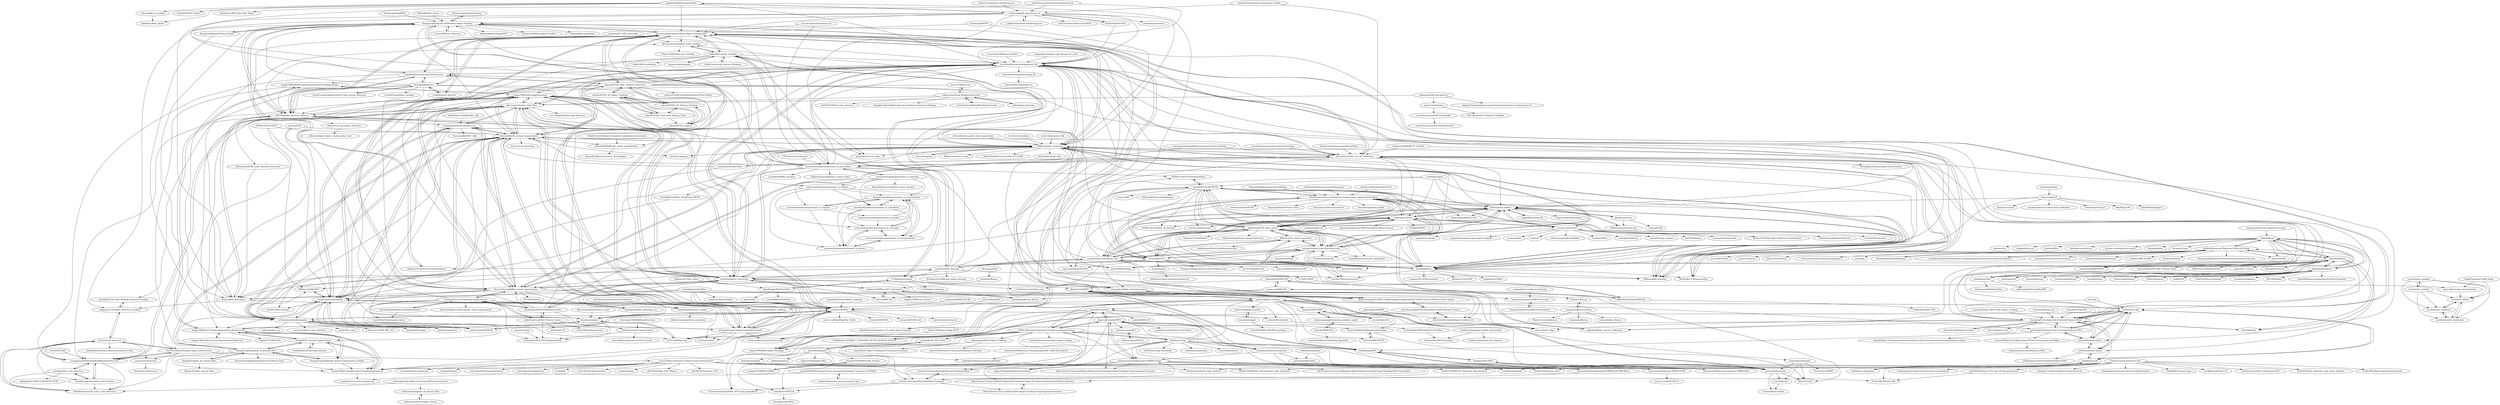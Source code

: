 digraph G {
"HuangCongQing/pcl-learning" -> "HuangCongQing/3D-LIDAR-Multi-Object-Tracking" ["e"=1]
"YannZyl/Apollo-Note" -> "cedricxie/apollo_perception_ros" ["e"=1]
"YannZyl/Apollo-Note" -> "AutoLidarPerception/segmenters_lib" ["e"=1]
"cedricxie/apollo_perception_ros" -> "appinho/SARosPerceptionKitti"
"cedricxie/apollo_perception_ros" -> "LiuFG/Camera-Lidar-Fusion-ROS" ["e"=1]
"cedricxie/apollo_perception_ros" -> "praveen-palanisamy/multiple-object-tracking-lidar"
"cedricxie/apollo_perception_ros" -> "YannZyl/Apollo-Note" ["e"=1]
"cedricxie/apollo_perception_ros" -> "AutoLidarPerception/segmenters_lib"
"cedricxie/apollo_perception_ros" -> "enginBozkurt/LidarObstacleDetection"
"cedricxie/apollo_perception_ros" -> "autowarefoundation/autoware_ai_perception"
"cedricxie/apollo_perception_ros" -> "PRBonn/depth_clustering"
"cedricxie/apollo_perception_ros" -> "HuangCongQing/3D-LIDAR-Multi-Object-Tracking"
"cedricxie/apollo_perception_ros" -> "hehern/lidar_perception"
"cedricxie/apollo_perception_ros" -> "sunmiaozju/smartcar" ["e"=1]
"cedricxie/apollo_perception_ros" -> "philbort/awesome-self-driving-cars" ["e"=1]
"HumanSignal/awesome-data-labeling" -> "Hitachi-Automotive-And-Industry-Lab/semantic-segmentation-editor" ["e"=1]
"Smorodov/Multitarget-tracker" -> "JunshengFu/tracking-with-Extended-Kalman-Filter" ["e"=1]
"rlabbe/Kalman-and-Bayesian-Filters-in-Python" -> "rlabbe/filterpy"
"rlabbe/Kalman-and-Bayesian-Filters-in-Python" -> "AtsushiSakai/PythonRobotics" ["e"=1]
"rlabbe/Kalman-and-Bayesian-Filters-in-Python" -> "CamDavidsonPilon/Probabilistic-Programming-and-Bayesian-Methods-for-Hackers" ["e"=1]
"rlabbe/Kalman-and-Bayesian-Filters-in-Python" -> "dennybritz/reinforcement-learning" ["e"=1]
"rlabbe/Kalman-and-Bayesian-Filters-in-Python" -> "autowarefoundation/autoware" ["e"=1]
"rlabbe/Kalman-and-Bayesian-Filters-in-Python" -> "raulmur/ORB_SLAM2" ["e"=1]
"rlabbe/Kalman-and-Bayesian-Filters-in-Python" -> "ApolloAuto/apollo" ["e"=1]
"rlabbe/Kalman-and-Bayesian-Filters-in-Python" -> "ShangtongZhang/reinforcement-learning-an-introduction" ["e"=1]
"rlabbe/Kalman-and-Bayesian-Filters-in-Python" -> "microsoft/AirSim" ["e"=1]
"rlabbe/Kalman-and-Bayesian-Filters-in-Python" -> "pymc-devs/pymc" ["e"=1]
"rlabbe/Kalman-and-Bayesian-Filters-in-Python" -> "ethz-asl/kalibr" ["e"=1]
"rlabbe/Kalman-and-Bayesian-Filters-in-Python" -> "blue-yonder/tsfresh" ["e"=1]
"rlabbe/Kalman-and-Bayesian-Filters-in-Python" -> "terryum/awesome-deep-learning-papers" ["e"=1]
"rlabbe/Kalman-and-Bayesian-Filters-in-Python" -> "balzer82/Kalman"
"rlabbe/Kalman-and-Bayesian-Filters-in-Python" -> "jax-ml/jax" ["e"=1]
"DeepTecher/AutonomousVehiclePaper" -> "beedotkiran/Lidar_For_AD_references" ["e"=1]
"Hitachi-Automotive-And-Industry-Lab/semantic-segmentation-editor" -> "jbehley/point_labeler"
"Hitachi-Automotive-And-Industry-Lab/semantic-segmentation-editor" -> "walzimmer/3d-bat"
"Hitachi-Automotive-And-Industry-Lab/semantic-segmentation-editor" -> "halostorm/PCAT_open_source"
"Hitachi-Automotive-And-Industry-Lab/semantic-segmentation-editor" -> "naurril/SUSTechPOINTS"
"Hitachi-Automotive-And-Industry-Lab/semantic-segmentation-editor" -> "springzfx/point-cloud-annotation-tool"
"Hitachi-Automotive-And-Industry-Lab/semantic-segmentation-editor" -> "QingyongHu/RandLA-Net" ["e"=1]
"Hitachi-Automotive-And-Industry-Lab/semantic-segmentation-editor" -> "open-mmlab/OpenPCDet" ["e"=1]
"Hitachi-Automotive-And-Industry-Lab/semantic-segmentation-editor" -> "sshaoshuai/PointRCNN" ["e"=1]
"Hitachi-Automotive-And-Industry-Lab/semantic-segmentation-editor" -> "QingyongHu/SoTA-Point-Cloud" ["e"=1]
"Hitachi-Automotive-And-Industry-Lab/semantic-segmentation-editor" -> "ch-sa/labelCloud"
"Hitachi-Automotive-And-Industry-Lab/semantic-segmentation-editor" -> "torch-points3d/torch-points3d" ["e"=1]
"Hitachi-Automotive-And-Industry-Lab/semantic-segmentation-editor" -> "PRBonn/lidar-bonnetal" ["e"=1]
"Hitachi-Automotive-And-Industry-Lab/semantic-segmentation-editor" -> "traveller59/second.pytorch" ["e"=1]
"Hitachi-Automotive-And-Industry-Lab/semantic-segmentation-editor" -> "bernwang/latte"
"Hitachi-Automotive-And-Industry-Lab/semantic-segmentation-editor" -> "loicland/superpoint_graph" ["e"=1]
"DeepTecher/awesome-autonomous-vehicle" -> "cedricxie/apollo_perception_ros" ["e"=1]
"DeepTecher/awesome-autonomous-vehicle" -> "beedotkiran/Lidar_For_AD_references" ["e"=1]
"BichenWuUCB/SqueezeSeg" -> "AutoLidarPerception/segmenters_lib" ["e"=1]
"BichenWuUCB/SqueezeSeg" -> "PRBonn/depth_clustering" ["e"=1]
"BichenWuUCB/SqueezeSeg" -> "beedotkiran/Lidar_For_AD_references" ["e"=1]
"YuePanEdward/RoadMarkingExtraction" -> "Lukas-Justen/Lane-Marking-Detection"
"balzer82/Kalman" -> "rlabbe/filterpy"
"balzer82/Kalman" -> "mherb/kalman" ["e"=1]
"balzer82/Kalman" -> "karanchawla/GPS_IMU_Kalman_Filter" ["e"=1]
"balzer82/Kalman" -> "JunshengFu/tracking-with-Extended-Kalman-Filter"
"balzer82/Kalman" -> "pykalman/pykalman"
"balzer82/Kalman" -> "zziz/kalman-filter"
"balzer82/Kalman" -> "rlabbe/Kalman-and-Bayesian-Filters-in-Python"
"balzer82/Kalman" -> "TKJElectronics/KalmanFilter" ["e"=1]
"balzer82/Kalman" -> "cggos/imu_x_fusion" ["e"=1]
"balzer82/Kalman" -> "mithi/fusion-ukf"
"balzer82/Kalman" -> "xinshuoweng/AB3DMOT" ["e"=1]
"balzer82/Kalman" -> "ser94mor/sensor-fusion"
"balzer82/Kalman" -> "tomas789/kitti2bag" ["e"=1]
"balzer82/Kalman" -> "tianweiy/CenterPoint" ["e"=1]
"balzer82/Kalman" -> "mbrossar/ai-imu-dr" ["e"=1]
"kostaskonkk/datmo" -> "praveen-palanisamy/multiple-object-tracking-lidar"
"kostaskonkk/datmo" -> "VisualComputingInstitute/2D_lidar_person_detection" ["e"=1]
"kostaskonkk/datmo" -> "LucasWEIchen/lidar_tracking" ["e"=1]
"kostaskonkk/datmo" -> "tysik/obstacle_detector" ["e"=1]
"kostaskonkk/datmo" -> "enginBozkurt/LidarObstacleDetection"
"kostaskonkk/datmo" -> "hehern/lidar_perception"
"kostaskonkk/datmo" -> "VincentCheungM/Run_based_segmentation"
"kostaskonkk/datmo" -> "SS47816/lidar_obstacle_detector"
"kostaskonkk/datmo" -> "HuangCongQing/3D-LIDAR-Multi-Object-Tracking"
"kostaskonkk/datmo" -> "jkk-research/urban_road_filter"
"kostaskonkk/datmo" -> "yzrobot/adaptive_clustering"
"jbehley/voxelizer" -> "jbehley/point_labeler"
"jbehley/voxelizer" -> "PRBonn/semantic-kitti-api" ["e"=1]
"jbehley/voxelizer" -> "valeoai/SLidR" ["e"=1]
"walzimmer/3d-bat" -> "naurril/SUSTechPOINTS"
"walzimmer/3d-bat" -> "springzfx/point-cloud-annotation-tool"
"walzimmer/3d-bat" -> "bernwang/latte"
"walzimmer/3d-bat" -> "halostorm/PCAT_open_source"
"walzimmer/3d-bat" -> "Hitachi-Automotive-And-Industry-Lab/semantic-segmentation-editor"
"walzimmer/3d-bat" -> "ch-sa/labelCloud"
"walzimmer/3d-bat" -> "jbehley/point_labeler"
"walzimmer/3d-bat" -> "yzrobot/cloud_annotation_tool"
"walzimmer/3d-bat" -> "tianweiy/CenterPoint" ["e"=1]
"walzimmer/3d-bat" -> "NVIDIA-AI-IOT/Lidar_AI_Solution" ["e"=1]
"walzimmer/3d-bat" -> "walzimmer/bat-3d"
"walzimmer/3d-bat" -> "chaytonmin/Awesome-BEV-Perception-Multi-Cameras" ["e"=1]
"walzimmer/3d-bat" -> "xtreme1-io/xtreme1"
"walzimmer/3d-bat" -> "NVlabs/FB-BEV" ["e"=1]
"walzimmer/3d-bat" -> "mit-han-lab/bevfusion" ["e"=1]
"koide3/monocular_person_following" -> "koide3/hdl_people_tracking" ["e"=1]
"srianant/kalman_filter_multi_object_tracking" -> "JunshengFu/tracking-with-Extended-Kalman-Filter" ["e"=1]
"Labelbox/labelbox-custom-labeling-apps" -> "Hitachi-Automotive-And-Industry-Lab/semantic-segmentation-editor" ["e"=1]
"abreheret/PixelAnnotationTool" -> "Hitachi-Automotive-And-Industry-Lab/semantic-segmentation-editor" ["e"=1]
"k0suke-murakami/object_tracking" -> "HuangCongQing/3D-LIDAR-Multi-Object-Tracking"
"LCAS/bayestracking" -> "NewProggie/Particle-Filter"
"LCAS/bayestracking" -> "LCAS/cloud_annotation_tool"
"LCAS/bayestracking" -> "koide3/hdl_people_tracking"
"LCAS/bayestracking" -> "LCAS/online_learning"
"LCAS/bayestracking" -> "WeatherGod/MHT"
"bowbowbow/DBSCAN" -> "james-yoo/DBSCAN"
"bowbowbow/DBSCAN" -> "CallmeNezha/SimpleDBSCAN"
"bowbowbow/DBSCAN" -> "WeatherGod/MHT"
"HuangCongQing/ROS" -> "HuangCongQing/3D-LIDAR-Multi-Object-Tracking" ["e"=1]
"xiaohulugo/PointCloudSegmentation" -> "fverdoja/Fast-3D-Pointcloud-Segmentation" ["e"=1]
"xiaohulugo/PointCloudSegmentation" -> "yzrobot/adaptive_clustering" ["e"=1]
"xiaohulugo/PointCloudSegmentation" -> "PRBonn/depth_clustering" ["e"=1]
"xiaohulugo/PointCloudSegmentation" -> "yblin/Supervoxel-for-3D-point-clouds" ["e"=1]
"xiaohulugo/PointCloudSegmentation" -> "lorenwel/linefit_ground_segmentation" ["e"=1]
"xiaohulugo/PointCloudSegmentation" -> "VincentCheungM/Run_based_segmentation" ["e"=1]
"xiaohulugo/PointCloudSegmentation" -> "Yusheng-Xu/VGS-SVGS-Segmentation" ["e"=1]
"xiaohulugo/PointCloudSegmentation" -> "AutoLidarPerception/segmenters_lib" ["e"=1]
"willshw/lane-detection" -> "Lukas-Justen/Lane-Marking-Detection"
"Lukas-Justen/Lane-Marking-Detection" -> "willshw/lane-detection"
"Lukas-Justen/Lane-Marking-Detection" -> "YuePanEdward/RoadMarkingExtraction"
"Lukas-Justen/Lane-Marking-Detection" -> "kaist-avelab/K-Lane"
"Lukas-Justen/Lane-Marking-Detection" -> "kwh950724/lidar_lane_detector"
"Lukas-Justen/Lane-Marking-Detection" -> "chiragkhandhar/Object-detection-in-Point-Cloud-Lane-Marking"
"Lukas-Justen/Lane-Marking-Detection" -> "jkk-research/urban_road_filter"
"ouster-lidar/ouster-sdk" -> "PRBonn/depth_clustering" ["e"=1]
"davidcaron/pclpy" -> "dimatura/pypcd" ["e"=1]
"rzou15/Object-detection-in-Point-Cloud-road-boundary" -> "aseland/Aseland"
"rzou15/Object-detection-in-Point-Cloud-road-boundary" -> "rzou15/Satellite-Image-Retrieval"
"rzou15/Object-detection-in-Point-Cloud-road-boundary" -> "Jianyi-Ren/EatingDilemma"
"rzou15/Object-detection-in-Point-Cloud-road-boundary" -> "SusieXu/lc"
"rzou15/Object-detection-in-Point-Cloud-road-boundary" -> "rzou15/Probe-Data-Analysis"
"rzou15/Object-detection-in-Point-Cloud-road-boundary" -> "sunshead/Sabor"
"rzou15/Object-detection-in-Point-Cloud-road-boundary" -> "ella199161/Yelp_NLP_PRoject"
"rzou15/Object-detection-in-Point-Cloud-road-boundary" -> "MuMu1018/ME495_Mechatronics_with_Quadrotor"
"rzou15/Object-detection-in-Point-Cloud-road-boundary" -> "ella199161/Capstone_P2P"
"rzou15/Object-detection-in-Point-Cloud-road-boundary" -> "MuMu1018/ME433_Advanced_Mechatronics"
"rzou15/Object-detection-in-Point-Cloud-road-boundary" -> "FunkyARUI/Elastic-DB"
"rzou15/Object-detection-in-Point-Cloud-road-boundary" -> "sunshead/online-judgement"
"rzou15/Object-detection-in-Point-Cloud-road-boundary" -> "LeoMagician/foodie"
"rzou15/Object-detection-in-Point-Cloud-road-boundary" -> "MuMu1018/sawyer_beer"
"rzou15/Object-detection-in-Point-Cloud-road-boundary" -> "CharlesLiuyx/Dota2_Data_Analyst"
"hey2525/Road-boundary-edge-curb-detection" -> "linyliny/curb_detection"
"hey2525/Road-boundary-edge-curb-detection" -> "SohaibAl-emara/3D_Lidar_Curb_Detection"
"hey2525/Road-boundary-edge-curb-detection" -> "wangguojun2018/LidarRoadBoundaryDetection"
"hey2525/Road-boundary-edge-curb-detection" -> "rzou15/Object-detection-in-Point-Cloud-road-boundary"
"hey2525/Road-boundary-edge-curb-detection" -> "jmaye/curb-detection"
"linyliny/curb_detection" -> "SohaibAl-emara/3D_Lidar_Curb_Detection"
"linyliny/curb_detection" -> "hey2525/Road-boundary-edge-curb-detection"
"linyliny/curb_detection" -> "wangguojun2018/LidarRoadBoundaryDetection"
"linyliny/curb_detection" -> "jmaye/curb-detection"
"linyliny/curb_detection" -> "jtpils/Road-boundary-detection-based-on-Lidar"
"linyliny/curb_detection" -> "crankler/awesome-lidar-curb-detection"
"linyliny/curb_detection" -> "jingjing12110/object_detection_tracking"
"sglvladi/TrackingX" -> "Agarciafernandez/MTT"
"sglvladi/TrackingX" -> "sglvladi/MATLAB"
"sglvladi/TrackingX" -> "Fusion-Goettingen/SAM_2018_Yang_linearJPDA"
"sglvladi/TrackingX" -> "USNavalResearchLaboratory/TrackerComponentLibrary"
"sglvladi/TrackingX" -> "Fusion-Goettingen/ExtendedObjectTracking"
"sglvladi/TrackingX" -> "tuandn8/GM_PHD_Filter"
"sglvladi/TrackingX" -> "UditBhaskar19/OBJECT_TRACKING_MULTI_SENSOR_FUSION"
"sglvladi/TrackingX" -> "erikliland/pyMHT"
"xuanyuzhou98/SqueezeSegV2" -> "AutoLidarPerception/segmenters_lib" ["e"=1]
"PRBonn/lidar-bonnetal" -> "PRBonn/depth_clustering" ["e"=1]
"PRBonn/lidar-bonnetal" -> "jbehley/point_labeler" ["e"=1]
"PRBonn/lidar-bonnetal" -> "beedotkiran/Lidar_For_AD_references" ["e"=1]
"beedotkiran/Lidar_For_AD_references" -> "PRBonn/depth_clustering"
"beedotkiran/Lidar_For_AD_references" -> "AutoLidarPerception/segmenters_lib"
"beedotkiran/Lidar_For_AD_references" -> "VincentCheungM/Run_based_segmentation"
"beedotkiran/Lidar_For_AD_references" -> "PRBonn/lidar-bonnetal" ["e"=1]
"beedotkiran/Lidar_For_AD_references" -> "praveen-palanisamy/multiple-object-tracking-lidar"
"beedotkiran/Lidar_For_AD_references" -> "lorenwel/linefit_ground_segmentation"
"beedotkiran/Lidar_For_AD_references" -> "BichenWuUCB/SqueezeSeg" ["e"=1]
"beedotkiran/Lidar_For_AD_references" -> "ankitdhall/lidar_camera_calibration" ["e"=1]
"beedotkiran/Lidar_For_AD_references" -> "traveller59/second.pytorch" ["e"=1]
"beedotkiran/Lidar_For_AD_references" -> "szenergy/awesome-lidar" ["e"=1]
"beedotkiran/Lidar_For_AD_references" -> "autowarefoundation/autoware_ai_perception"
"beedotkiran/Lidar_For_AD_references" -> "xinshuoweng/AB3DMOT" ["e"=1]
"beedotkiran/Lidar_For_AD_references" -> "Yochengliu/awesome-point-cloud-analysis" ["e"=1]
"beedotkiran/Lidar_For_AD_references" -> "ethz-asl/lidar_align" ["e"=1]
"beedotkiran/Lidar_For_AD_references" -> "jbehley/point_labeler"
"jbehley/point_labeler" -> "PRBonn/semantic-kitti-api" ["e"=1]
"jbehley/point_labeler" -> "springzfx/point-cloud-annotation-tool"
"jbehley/point_labeler" -> "PRBonn/lidar-bonnetal" ["e"=1]
"jbehley/point_labeler" -> "Hitachi-Automotive-And-Industry-Lab/semantic-segmentation-editor"
"jbehley/point_labeler" -> "xinge008/Cylinder3D" ["e"=1]
"jbehley/point_labeler" -> "halostorm/PCAT_open_source"
"jbehley/point_labeler" -> "jbehley/voxelizer"
"jbehley/point_labeler" -> "walzimmer/3d-bat"
"jbehley/point_labeler" -> "bernwang/latte"
"jbehley/point_labeler" -> "PRBonn/depth_clustering"
"jbehley/point_labeler" -> "ch-sa/labelCloud"
"jbehley/point_labeler" -> "TiagoCortinhal/SalsaNext" ["e"=1]
"jbehley/point_labeler" -> "PRBonn/LiDAR-MOS" ["e"=1]
"jbehley/point_labeler" -> "yzrobot/cloud_annotation_tool"
"jbehley/point_labeler" -> "QingyongHu/RandLA-Net" ["e"=1]
"PRBonn/semantic-kitti-api" -> "jbehley/point_labeler" ["e"=1]
"nathanlem1/MTF-Lib" -> "femelo/dg-cphd-filter"
"yblin/Supervoxel-for-3D-point-clouds" -> "fverdoja/Fast-3D-Pointcloud-Segmentation"
"yblin/Supervoxel-for-3D-point-clouds" -> "yblin/global_l0"
"yblin/Supervoxel-for-3D-point-clouds" -> "Yusheng-Xu/VGS-SVGS-Segmentation"
"yblin/Supervoxel-for-3D-point-clouds" -> "xiaohulugo/PointCloudSegmentation" ["e"=1]
"yblin/Supervoxel-for-3D-point-clouds" -> "MarkusEich/cpf_segmentation"
"yblin/Supervoxel-for-3D-point-clouds" -> "GeeeG/SalientSupervoxel"
"udacity/SFND_3D_Object_Tracking" -> "udacity/SFND_2D_Feature_Tracking"
"udacity/SFND_3D_Object_Tracking" -> "udacity/SFND_Unscented_Kalman_Filter"
"udacity/SFND_3D_Object_Tracking" -> "udacity/SFND_Lidar_Obstacle_Detection"
"udacity/SFND_3D_Object_Tracking" -> "udacity/SFND_Camera"
"appinho/SARosPerceptionKitti" -> "jediofgever/ROS_Raw_Kitti_Player" ["e"=1]
"appinho/SARosPerceptionKitti" -> "iralabdisco/kitti_player"
"appinho/SARosPerceptionKitti" -> "cedricxie/apollo_perception_ros"
"appinho/SARosPerceptionKitti" -> "ethz-asl/kitti_to_rosbag" ["e"=1]
"appinho/SARosPerceptionKitti" -> "praveen-palanisamy/multiple-object-tracking-lidar"
"appinho/SARosPerceptionKitti" -> "tomas789/kitti2bag" ["e"=1]
"appinho/SARosPerceptionKitti" -> "AutoLidarPerception/segmenters_lib"
"appinho/SARosPerceptionKitti" -> "fregu856/3DOD_thesis" ["e"=1]
"TixiaoShan/traversability_mapping" -> "url-kaist/TRAVEL" ["e"=1]
"sfwa/ukf" -> "mithi/fusion-ukf" ["e"=1]
"sfwa/ukf" -> "JunshengFu/tracking-with-Extended-Kalman-Filter" ["e"=1]
"AbangLZU/plane_fit_ground_filter" -> "AbangLZU/lidar_ground_filter"
"AbangLZU/plane_fit_ground_filter" -> "HuangCongQing/plane_fit_ground_filter"
"Agarciafernandez/MTT" -> "yuhsuansia/Extended-target-PMBM-tracker"
"Agarciafernandez/MTT" -> "Metu-Sensor-Fusion-Lab/Three-Dimensional-Extended-Target-Tracking-Using-Gaussian-Processes"
"Agarciafernandez/MTT" -> "JulianoLagana/MT3"
"Agarciafernandez/MTT" -> "sglvladi/TrackingX"
"Agarciafernandez/MTT" -> "IzouGend/MultipleHypothesisTracking"
"Agarciafernandez/MTT" -> "yuhsuansia/Extended-target-PMBM-and-PMB-filters"
"Agarciafernandez/MTT" -> "USNavalResearchLaboratory/TrackerComponentLibrary"
"Agarciafernandez/MTT" -> "scjrobertson/multisensor-lmb-filters"
"Agarciafernandez/MTT" -> "kargr353/RandomMatrixSmoothing"
"Agarciafernandez/MTT" -> "zxiaomzxm/statecircle-python"
"udacity/SFND_Lidar_Obstacle_Detection" -> "udacity/SFND_3D_Object_Tracking"
"udacity/SFND_Lidar_Obstacle_Detection" -> "udacity/SFND_Unscented_Kalman_Filter"
"udacity/SFND_Lidar_Obstacle_Detection" -> "udacity/SFND_2D_Feature_Tracking"
"udacity/SFND_Lidar_Obstacle_Detection" -> "enginBozkurt/LidarObstacleDetection"
"udacity/SFND_Lidar_Obstacle_Detection" -> "udacity/SFND_Camera"
"udacity/SFND_Lidar_Obstacle_Detection" -> "praveen-palanisamy/multiple-object-tracking-lidar"
"udacity/SFND_Lidar_Obstacle_Detection" -> "AutoLidarPerception/segmenters_lib"
"udacity/SFND_Lidar_Obstacle_Detection" -> "williamhyin/SFND_Lidar_Obstacle_Detection"
"udacity/SFND_Lidar_Obstacle_Detection" -> "zhujun98/sensor-fusion"
"udacity/SFND_Lidar_Obstacle_Detection" -> "PRBonn/depth_clustering"
"udacity/SFND_Lidar_Obstacle_Detection" -> "SS47816/lidar_obstacle_detector"
"udacity/SFND_Lidar_Obstacle_Detection" -> "udacity/CarND-Extended-Kalman-Filter-Project" ["e"=1]
"lonlonago/Lidar-object-clustering-AND-ground-remove" -> "walterchenchn/plane_fit_ground_filter"
"lonlonago/Lidar-object-clustering-AND-ground-remove" -> "SohaibAl-emara/3D_Lidar_Curb_Detection"
"autonomousdrivingkr/Awesome-Autonomous-Driving" -> "beedotkiran/Lidar_For_AD_references" ["e"=1]
"autonomousdrivingkr/Awesome-Autonomous-Driving" -> "autowarefoundation/autoware_ai_perception" ["e"=1]
"springzfx/point-cloud-annotation-tool" -> "yzrobot/cloud_annotation_tool"
"springzfx/point-cloud-annotation-tool" -> "halostorm/PCAT_open_source"
"springzfx/point-cloud-annotation-tool" -> "jbehley/point_labeler"
"springzfx/point-cloud-annotation-tool" -> "walzimmer/3d-bat"
"springzfx/point-cloud-annotation-tool" -> "ch-sa/labelCloud"
"springzfx/point-cloud-annotation-tool" -> "bernwang/latte"
"springzfx/point-cloud-annotation-tool" -> "Earthwings/annotate"
"springzfx/point-cloud-annotation-tool" -> "Hitachi-Automotive-And-Industry-Lab/semantic-segmentation-editor"
"springzfx/point-cloud-annotation-tool" -> "naurril/SUSTechPOINTS"
"springzfx/point-cloud-annotation-tool" -> "RMonica/rviz_cloud_annotation"
"springzfx/point-cloud-annotation-tool" -> "qianguih/voxelnet" ["e"=1]
"springzfx/point-cloud-annotation-tool" -> "SmallMunich/nutonomy_pointpillars" ["e"=1]
"springzfx/point-cloud-annotation-tool" -> "tomas789/kitti2bag" ["e"=1]
"springzfx/point-cloud-annotation-tool" -> "AutoLidarPerception/segmenters_lib"
"springzfx/point-cloud-annotation-tool" -> "VincentCheungM/Run_based_segmentation"
"udacity/SFND_2D_Feature_Tracking" -> "udacity/SFND_Unscented_Kalman_Filter"
"udacity/SFND_2D_Feature_Tracking" -> "udacity/SFND_3D_Object_Tracking"
"udacity/SFND_2D_Feature_Tracking" -> "udacity/SFND_Camera"
"udacity/SFND_2D_Feature_Tracking" -> "udacity/SFND_Lidar_Obstacle_Detection"
"VincentCheungM/Run_based_segmentation" -> "lorenwel/linefit_ground_segmentation"
"VincentCheungM/Run_based_segmentation" -> "PRBonn/depth_clustering"
"VincentCheungM/Run_based_segmentation" -> "AutoLidarPerception/segmenters_lib"
"VincentCheungM/Run_based_segmentation" -> "beedotkiran/Lidar_For_AD_references"
"VincentCheungM/Run_based_segmentation" -> "LimHyungTae/patchwork"
"VincentCheungM/Run_based_segmentation" -> "wangx1996/Lidar-Segementation"
"VincentCheungM/Run_based_segmentation" -> "yzrobot/adaptive_clustering"
"VincentCheungM/Run_based_segmentation" -> "placeforyiming/ICCVW21-LiDAR-Panoptic-Segmentation-TradiCV-Survey-of-Point-Cloud-Cluster"
"VincentCheungM/Run_based_segmentation" -> "ethz-asl/lidar_align" ["e"=1]
"VincentCheungM/Run_based_segmentation" -> "fverdoja/Fast-3D-Pointcloud-Segmentation"
"VincentCheungM/Run_based_segmentation" -> "praveen-palanisamy/multiple-object-tracking-lidar"
"VincentCheungM/Run_based_segmentation" -> "LimHyungTae/ERASOR" ["e"=1]
"VincentCheungM/Run_based_segmentation" -> "KIT-ISAS/lili-om" ["e"=1]
"VincentCheungM/Run_based_segmentation" -> "supengufo/depth_clustering_ros"
"VincentCheungM/Run_based_segmentation" -> "hehern/lidar_perception"
"chaowang15/RGBDPlaneDetection" -> "MarkusEich/cpf_segmentation" ["e"=1]
"AutoLidarPerception/segmenters_lib" -> "lorenwel/linefit_ground_segmentation"
"AutoLidarPerception/segmenters_lib" -> "PRBonn/depth_clustering"
"AutoLidarPerception/segmenters_lib" -> "VincentCheungM/Run_based_segmentation"
"AutoLidarPerception/segmenters_lib" -> "beedotkiran/Lidar_For_AD_references"
"AutoLidarPerception/segmenters_lib" -> "AutoLidarPerception/tracking_lib"
"AutoLidarPerception/segmenters_lib" -> "praveen-palanisamy/multiple-object-tracking-lidar"
"AutoLidarPerception/segmenters_lib" -> "yzrobot/adaptive_clustering"
"AutoLidarPerception/segmenters_lib" -> "wangx1996/Lidar-Segementation"
"AutoLidarPerception/segmenters_lib" -> "BichenWuUCB/SqueezeSeg" ["e"=1]
"AutoLidarPerception/segmenters_lib" -> "placeforyiming/ICCVW21-LiDAR-Panoptic-Segmentation-TradiCV-Survey-of-Point-Cloud-Cluster"
"AutoLidarPerception/segmenters_lib" -> "AutoLidarPerception/object_builders_lib"
"AutoLidarPerception/segmenters_lib" -> "koide3/interactive_slam" ["e"=1]
"AutoLidarPerception/segmenters_lib" -> "PRBonn/lidar-bonnetal" ["e"=1]
"AutoLidarPerception/segmenters_lib" -> "jkk-research/urban_road_filter"
"AutoLidarPerception/segmenters_lib" -> "enginBozkurt/LidarObstacleDetection"
"james-yoo/DBSCAN" -> "CallmeNezha/SimpleDBSCAN"
"james-yoo/DBSCAN" -> "bowbowbow/DBSCAN"
"james-yoo/DBSCAN" -> "buresu/DBSCAN"
"james-yoo/DBSCAN" -> "Eleobert/dbscan"
"james-yoo/DBSCAN" -> "JaminJiang/dbscan_kdtree"
"jonperdomo/openmht" -> "yoon28/pymht"
"jonperdomo/openmht" -> "PrinceVictor/PMHT"
"jonperdomo/openmht" -> "MetricCV/mht"
"jonperdomo/openmht" -> "jonatanolofsson/mht"
"yuhsuansia/Extended-target-PMBM-tracker" -> "Agarciafernandez/MTT"
"yuhsuansia/Extended-target-PMBM-tracker" -> "Metu-Sensor-Fusion-Lab/Three-Dimensional-Extended-Target-Tracking-Using-Gaussian-Processes"
"yuhsuansia/Extended-target-PMBM-tracker" -> "yuhsuansia/Extended-target-PMBM-and-PMB-filters"
"yuhsuansia/Extended-target-PMBM-tracker" -> "Metu-Sensor-Fusion-Lab/Random-Matrix-Based-Extended-Target-Tracking-With-Orientation"
"yuhsuansia/Extended-target-PMBM-tracker" -> "kargr353/RandomMatrixSmoothing"
"yuhsuansia/Extended-target-PMBM-tracker" -> "yuhsuansia/Trajectory-PMB-EOT-BP"
"yuhsuansia/Extended-target-PMBM-tracker" -> "Fusion-Goettingen/ExtendedTargetTrackingToolbox"
"yuhsuansia/Extended-target-PMBM-tracker" -> "yuhsuansia/Multi-scan-trajectory-PMBM-filter"
"codebydant/DBScan-PCL-Optimized" -> "JaminJiang/dbscan_kdtree"
"codebydant/DBScan-PCL-Optimized" -> "buresu/DBSCAN"
"codebydant/DBScan-PCL-Optimized" -> "Hagen23/DBScan_Octrees"
"codebydant/DBScan-PCL-Optimized" -> "yzrobot/adaptive_clustering"
"zziz/kalman-filter" -> "dougszumski/KalmanFilter"
"zziz/kalman-filter" -> "balzer82/Kalman"
"zziz/kalman-filter" -> "rlabbe/filterpy"
"zziz/kalman-filter" -> "gilbertgede/KalmanFilterIMU" ["e"=1]
"zziz/kalman-filter" -> "pykalman/pykalman"
"koide3/hdl_people_tracking" -> "MyNameIsCosmo/lidar_body_tracking"
"koide3/hdl_people_tracking" -> "praveen-palanisamy/multiple-object-tracking-lidar"
"koide3/hdl_people_tracking" -> "yzrobot/online_learning"
"koide3/hdl_people_tracking" -> "koide3/hdl_localization" ["e"=1]
"koide3/hdl_people_tracking" -> "LCAS/bayestracking"
"koide3/hdl_people_tracking" -> "PRBonn/depth_clustering"
"koide3/hdl_people_tracking" -> "SS47816/lidar_obstacle_detector"
"koide3/hdl_people_tracking" -> "wg-perception/people" ["e"=1]
"koide3/hdl_people_tracking" -> "koide3/interactive_slam" ["e"=1]
"koide3/hdl_people_tracking" -> "koide3/monocular_person_following" ["e"=1]
"koide3/hdl_people_tracking" -> "AutoLidarPerception/segmenters_lib"
"koide3/hdl_people_tracking" -> "VincentCheungM/Run_based_segmentation"
"AbnerCSZ/lidar2rosbag_KITTI" -> "url-kaist/AlterGround-LeGO-LOAM" ["e"=1]
"bernwang/latte" -> "walzimmer/3d-bat"
"bernwang/latte" -> "halostorm/PCAT_open_source"
"bernwang/latte" -> "yzrobot/cloud_annotation_tool"
"bernwang/latte" -> "springzfx/point-cloud-annotation-tool"
"bernwang/latte" -> "naurril/SUSTechPOINTS"
"bernwang/latte" -> "jbehley/point_labeler"
"bernwang/latte" -> "songanz/3D-LiDAR-annotator"
"bernwang/latte" -> "RMonica/rviz_cloud_annotation"
"bernwang/latte" -> "PRBonn/lidar-bonnetal" ["e"=1]
"bernwang/latte" -> "AutoLidarPerception/segmenters_lib"
"bernwang/latte" -> "beedotkiran/Lidar_For_AD_references"
"bernwang/latte" -> "BichenWuUCB/SqueezeSeg" ["e"=1]
"bernwang/latte" -> "skyhehe123/SA-SSD" ["e"=1]
"bernwang/latte" -> "traveller59/second.pytorch" ["e"=1]
"bernwang/latte" -> "happinesslz/TANet" ["e"=1]
"ser94mor/sensor-fusion" -> "zhujun98/sensor-fusion"
"ser94mor/sensor-fusion" -> "mithi/fusion-ukf"
"ser94mor/sensor-fusion" -> "mithi/fusion-ekf"
"ser94mor/sensor-fusion" -> "williamhyin/CarND-Extended-Kalman-Filter"
"hasanari/sane" -> "ziliHarvey/smart-annotation-pointrcnn"
"yzrobot/adaptive_clustering" -> "yzrobot/online_learning"
"yzrobot/adaptive_clustering" -> "PRBonn/depth_clustering"
"yzrobot/adaptive_clustering" -> "AutoLidarPerception/segmenters_lib"
"yzrobot/adaptive_clustering" -> "wangx1996/Lidar-Segementation"
"yzrobot/adaptive_clustering" -> "supengufo/depth_clustering_ros"
"yzrobot/adaptive_clustering" -> "praveen-palanisamy/multiple-object-tracking-lidar"
"yzrobot/adaptive_clustering" -> "codebydant/DBScan-PCL-Optimized"
"yzrobot/adaptive_clustering" -> "hehern/lidar_perception"
"yzrobot/adaptive_clustering" -> "lorenwel/linefit_ground_segmentation"
"yzrobot/adaptive_clustering" -> "VincentCheungM/Run_based_segmentation"
"yzrobot/adaptive_clustering" -> "cavayangtao/lidar_clustering_bench"
"yzrobot/adaptive_clustering" -> "xiaohulugo/PointCloudSegmentation" ["e"=1]
"yzrobot/adaptive_clustering" -> "SS47816/lidar_obstacle_detector"
"yzrobot/adaptive_clustering" -> "buresu/DBSCAN"
"yzrobot/adaptive_clustering" -> "placeforyiming/ICCVW21-LiDAR-Panoptic-Segmentation-TradiCV-Survey-of-Point-Cloud-Cluster"
"halostorm/PCAT_open_source" -> "springzfx/point-cloud-annotation-tool"
"halostorm/PCAT_open_source" -> "RMonica/rviz_cloud_annotation"
"halostorm/PCAT_open_source" -> "yzrobot/cloud_annotation_tool"
"halostorm/PCAT_open_source" -> "jbehley/point_labeler"
"halostorm/PCAT_open_source" -> "bernwang/latte"
"halostorm/PCAT_open_source" -> "walzimmer/3d-bat"
"halostorm/PCAT_open_source" -> "Hitachi-Automotive-And-Industry-Lab/semantic-segmentation-editor"
"halostorm/PCAT_open_source" -> "SmallMunich/nutonomy_pointpillars" ["e"=1]
"halostorm/PCAT_open_source" -> "PRBonn/depth_clustering"
"halostorm/PCAT_open_source" -> "naurril/SUSTechPOINTS"
"halostorm/PCAT_open_source" -> "traveller59/second.pytorch" ["e"=1]
"halostorm/PCAT_open_source" -> "halostorm/pointCloud_ground_detection"
"halostorm/PCAT_open_source" -> "beedotkiran/Lidar_For_AD_references"
"halostorm/PCAT_open_source" -> "AbangLZU/VoxelNetRos" ["e"=1]
"halostorm/PCAT_open_source" -> "Earthwings/annotate"
"fverdoja/Fast-3D-Pointcloud-Segmentation" -> "xiaohulugo/PointCloudSegmentation" ["e"=1]
"fverdoja/Fast-3D-Pointcloud-Segmentation" -> "aalto-intelligent-robotics/point_cloud_segmentation"
"fverdoja/Fast-3D-Pointcloud-Segmentation" -> "yblin/Supervoxel-for-3D-point-clouds"
"fverdoja/Fast-3D-Pointcloud-Segmentation" -> "luoru/PointCloud-segmentation"
"fverdoja/Fast-3D-Pointcloud-Segmentation" -> "VirtualRoyalty/PointCloudSegmentation"
"fverdoja/Fast-3D-Pointcloud-Segmentation" -> "VincentCheungM/Run_based_segmentation"
"fverdoja/Fast-3D-Pointcloud-Segmentation" -> "supengufo/depth_clustering_ros"
"fverdoja/Fast-3D-Pointcloud-Segmentation" -> "chrise96/3D_Ground_Segmentation"
"fverdoja/Fast-3D-Pointcloud-Segmentation" -> "Yusheng-Xu/VGS-SVGS-Segmentation"
"fverdoja/Fast-3D-Pointcloud-Segmentation" -> "wangx1996/Lidar-Segementation"
"CharlesLiuyx/verificationCode" -> "zhongqi1112/Soviet-Writers-Social-Network"
"CharlesLiuyx/verificationCode" -> "stephengineer/Conway-Game-of-Life-Simulation"
"CharlesLiuyx/verificationCode" -> "FunkyARUI/Elastic-DB"
"CharlesLiuyx/verificationCode" -> "LeoMagician/foodie"
"CharlesLiuyx/verificationCode" -> "MuMu1018/ME495_Mechatronics_with_Quadrotor"
"CharlesLiuyx/verificationCode" -> "FunkyARUI/Travel-Camp"
"CharlesLiuyx/verificationCode" -> "MuMu1018/ME433_Advanced_Mechatronics"
"CharlesLiuyx/verificationCode" -> "LeoMagician/Project-X"
"CharlesLiuyx/verificationCode" -> "MuMu1018/sawyer_beer"
"CharlesLiuyx/verificationCode" -> "leoli3024/Portrait_FCN_and_3D_Reconstruction"
"CharlesLiuyx/verificationCode" -> "CharlesLiuyx/Dota2_Data_Analyst"
"CharlesLiuyx/verificationCode" -> "CharlesLiuyx/3DVis_FullyConnectNN"
"CharlesLiuyx/verificationCode" -> "leoli3024/User_Behavior_Logs_Quick_Analysis"
"CharlesLiuyx/verificationCode" -> "FunkyARUI/Real-time-Running-System"
"CharlesLiuyx/verificationCode" -> "stephengineer/Trade-Study-Execution-and-Analysis"
"yzrobot/online_learning" -> "yzrobot/adaptive_clustering"
"yzrobot/online_learning" -> "koide3/hdl_people_tracking"
"yzrobot/online_learning" -> "MyNameIsCosmo/lidar_body_tracking"
"yzrobot/online_learning" -> "LCAS/FLOBOT"
"yzrobot/online_learning" -> "yzrobot/cloud_annotation_tool"
"yzrobot/online_learning" -> "LCAS/bayestracking"
"yzrobot/online_learning" -> "praveen-palanisamy/multiple-object-tracking-lidar"
"yzrobot/online_learning" -> "AutoLidarPerception/segmenters_lib"
"yzrobot/online_learning" -> "hehern/lidar_perception"
"yzrobot/online_learning" -> "RuiYang-1010/efficient_online_learning"
"AutoLidarPerception/object_builders_lib" -> "placeforyiming/Divide-and-Merge-LiDAR-Panoptic-Cluster"
"sigmaai/self-driving-golf-cart" -> "jkk-research/urban_road_filter"
"sigmaai/self-driving-golf-cart" -> "project-aslan/Aslan"
"sigmaai/self-driving-golf-cart" -> "ArghyaChatterjee/gps-waypoint-based-autonomous-navigation-in-ros" ["e"=1]
"erikbohnsack/pmbm" -> "quan-dao/pmbm-filter"
"erikbohnsack/pmbm" -> "yuhsuansia/Multi-scan-trajectory-PMBM-filter"
"leoli3024/Portrait_FCN_and_3D_Reconstruction" -> "FunkyARUI/Elastic-DB"
"alualu628628/Gaussian-Process-Incremental-Sample-Consensus-GP-INASC" -> "wegatron/gaussian_process_ground_seg"
"alualu628628/Gaussian-Process-Incremental-Sample-Consensus-GP-INASC" -> "n-patiphon/cascaded_ground_seg"
"Fusion-Goettingen/ExtendedTargetTrackingToolbox" -> "Fusion-Goettingen/ExtendedObjectTracking"
"RMonica/rviz_cloud_annotation" -> "yzrobot/cloud_annotation_tool"
"RMonica/rviz_cloud_annotation" -> "halostorm/PCAT_open_source"
"RMonica/rviz_cloud_annotation" -> "springzfx/point-cloud-annotation-tool"
"RMonica/rviz_cloud_annotation" -> "bernwang/latte"
"RMonica/rviz_cloud_annotation" -> "siddhantjain/PointCloudAnnotationTool"
"walterchenchn/plane_fit_ground_filter" -> "walterchenchn/euclidean_cluster"
"walterchenchn/euclidean_cluster" -> "walterchenchn/plane_fit_ground_filter"
"yoon28/pymht" -> "osannolik/mh-tracker"
"AutoLidarPerception/tracking_lib" -> "AutoLidarPerception/all_ws"
"streetdrone-home/SD-TwizyModel" -> "streetdrone-home/SD-VehicleInterface"
"citlag/European-Traffic-Sings" -> "epan-utbm/image_anonymization"
"citlag/European-Traffic-Sings" -> "yzrobot/tf_splitter"
"udacity/SFND_Unscented_Kalman_Filter" -> "udacity/SFND_2D_Feature_Tracking"
"udacity/SFND_Unscented_Kalman_Filter" -> "udacity/SFND_3D_Object_Tracking"
"udacity/SFND_Unscented_Kalman_Filter" -> "udacity/SFND_Lidar_Obstacle_Detection"
"udacity/SFND_Unscented_Kalman_Filter" -> "udacity/SFND_Camera"
"platon3344/jpdaf_matlab" -> "beyondave/jpdaf"
"tier4/AutowareArchitectureProposal.proj" -> "autowarefoundation/autoware_ai_perception" ["e"=1]
"tier4/AutowareArchitectureProposal.proj" -> "AutoLidarPerception/segmenters_lib" ["e"=1]
"tier4/AutowareArchitectureProposal.proj" -> "cedricxie/apollo_perception_ros" ["e"=1]
"rlabbe/filterpy" -> "rlabbe/Kalman-and-Bayesian-Filters-in-Python"
"rlabbe/filterpy" -> "pykalman/pykalman"
"rlabbe/filterpy" -> "balzer82/Kalman"
"rlabbe/filterpy" -> "mherb/kalman" ["e"=1]
"rlabbe/filterpy" -> "abewley/sort" ["e"=1]
"rlabbe/filterpy" -> "nwojke/deep_sort" ["e"=1]
"rlabbe/filterpy" -> "johnhw/pfilter" ["e"=1]
"rlabbe/filterpy" -> "ethz-asl/kalibr" ["e"=1]
"rlabbe/filterpy" -> "cheind/py-motmetrics" ["e"=1]
"rlabbe/filterpy" -> "python-control/python-control" ["e"=1]
"rlabbe/filterpy" -> "borglab/gtsam" ["e"=1]
"rlabbe/filterpy" -> "do-mpc/do-mpc" ["e"=1]
"rlabbe/filterpy" -> "JunshengFu/tracking-with-Extended-Kalman-Filter"
"rlabbe/filterpy" -> "zziz/kalman-filter"
"rlabbe/filterpy" -> "xinshuoweng/AB3DMOT" ["e"=1]
"hehern/lidar_perception" -> "TixiaoShan/autoware_tracker"
"hehern/lidar_perception" -> "jingjing12110/object_detection_tracking"
"hehern/lidar_perception" -> "SS47816/lidar_obstacle_detector"
"hehern/lidar_perception" -> "MyNameIsCosmo/lidar_body_tracking"
"wangx1996/Lidar-Segementation" -> "placeforyiming/ICCVW21-LiDAR-Panoptic-Segmentation-TradiCV-Survey-of-Point-Cloud-Cluster"
"wangx1996/Lidar-Segementation" -> "wangx1996/LIDAR-Segmentation-Based-on-Range-Image"
"wangx1996/Lidar-Segementation" -> "LimHyungTae/patchwork"
"wangx1996/Lidar-Segementation" -> "url-kaist/Ground-Segmentation-Benchmark"
"wangx1996/Lidar-Segementation" -> "wangx1996/Cascaded-Lidar-Ground-Segmentation"
"wangx1996/Lidar-Segementation" -> "yzrobot/adaptive_clustering"
"wangx1996/Lidar-Segementation" -> "url-kaist/TRAVEL"
"wangx1996/Lidar-Segementation" -> "PRBonn/LiDAR-MOS" ["e"=1]
"wangx1996/Lidar-Segementation" -> "dcmlr/groundgrid"
"wangx1996/Lidar-Segementation" -> "lorenwel/linefit_ground_segmentation"
"wangx1996/Lidar-Segementation" -> "wangx1996/Fast-Ground-Segmentation-Based-on-JPC"
"wangx1996/Lidar-Segementation" -> "jkk-research/urban_road_filter"
"JaminJiang/dbscan_kdtree" -> "codebydant/DBScan-PCL-Optimized"
"autowarefoundation/autoware_ai_perception" -> "autowarefoundation/autoware_ai_planning"
"autowarefoundation/autoware_ai_perception" -> "hova88/PointPillars_MultiHead_40FPS" ["e"=1]
"autowarefoundation/autoware_ai_perception" -> "praveen-palanisamy/multiple-object-tracking-lidar"
"autowarefoundation/autoware_ai_perception" -> "rsasaki0109/lidar_localizer" ["e"=1]
"autowarefoundation/autoware_ai_perception" -> "XidianLemon/calibration_camera_lidar" ["e"=1]
"autowarefoundation/autoware_ai_perception" -> "beedotkiran/Lidar_For_AD_references"
"autowarefoundation/autoware_ai_perception" -> "NVIDIA-AI-IOT/CUDA-PointPillars" ["e"=1]
"autowarefoundation/autoware_ai_perception" -> "lorenwel/linefit_ground_segmentation"
"autowarefoundation/autoware_ai_perception" -> "autowarefoundation/autoware_ai_utilities"
"autowarefoundation/autoware_ai_perception" -> "jkk-research/urban_road_filter"
"autowarefoundation/autoware_ai_perception" -> "PRBonn/depth_clustering"
"autowarefoundation/autoware_ai_perception" -> "cavayangtao/lidar_clustering_bench"
"autowarefoundation/autoware_ai_perception" -> "AutoLidarPerception/segmenters_lib"
"autowarefoundation/autoware_ai_perception" -> "enginBozkurt/LidarObstacleDetection"
"autowarefoundation/autoware_ai_perception" -> "HuangCongQing/3D-LIDAR-Multi-Object-Tracking"
"anshulpaigwar/GndNet" -> "url-kaist/TRAVEL"
"anshulpaigwar/GndNet" -> "LimHyungTae/patchwork"
"anshulpaigwar/GndNet" -> "url-kaist/Ground-Segmentation-Benchmark"
"anshulpaigwar/GndNet" -> "YevgeniyEngineer/LiDAR-Processing"
"anshulpaigwar/GndNet" -> "wangx1996/Cascaded-Lidar-Ground-Segmentation"
"anshulpaigwar/GndNet" -> "dcmlr/groundgrid"
"anshulpaigwar/GndNet" -> "haomo-ai/MotionSeg3D" ["e"=1]
"Earthwings/annotate" -> "springzfx/point-cloud-annotation-tool"
"klintan/ros2_pcl_object_detection" -> "aldras/multiple_object_tracking_lidar_ros2"
"TixiaoShan/autoware_tracker" -> "k0suke-murakami/core_perception"
"szenergy/awesome-lidar" -> "beedotkiran/Lidar_For_AD_references" ["e"=1]
"szenergy/awesome-lidar" -> "lorenwel/linefit_ground_segmentation" ["e"=1]
"szenergy/awesome-lidar" -> "url-kaist/patchwork-plusplus" ["e"=1]
"szenergy/awesome-lidar" -> "PRBonn/depth_clustering" ["e"=1]
"mjl/particle_filter_demo" -> "NewProggie/Particle-Filter" ["e"=1]
"enginBozkurt/LidarObstacleDetection" -> "praveen-palanisamy/multiple-object-tracking-lidar"
"enginBozkurt/LidarObstacleDetection" -> "wangguojun2018/LidarRoadBoundaryDetection"
"enginBozkurt/LidarObstacleDetection" -> "udacity/SFND_Lidar_Obstacle_Detection"
"enginBozkurt/LidarObstacleDetection" -> "SS47816/lidar_obstacle_detector"
"enginBozkurt/LidarObstacleDetection" -> "AutoLidarPerception/segmenters_lib"
"enginBozkurt/LidarObstacleDetection" -> "wangx1996/LIDAR-Segmentation-Based-on-Range-Image"
"enginBozkurt/LidarObstacleDetection" -> "kostaskonkk/datmo"
"daohu527/awesome-self-driving-car" -> "cedricxie/apollo_perception_ros" ["e"=1]
"williamhyin/SFND_Lidar_Obstacle_Detection" -> "hehern/lidar_perception"
"xinge008/Cylinder3D" -> "jbehley/point_labeler" ["e"=1]
"maudzung/SFA3D" -> "praveen-palanisamy/multiple-object-tracking-lidar" ["e"=1]
"maudzung/SFA3D" -> "PRBonn/depth_clustering" ["e"=1]
"hmartiro/kalman-cpp" -> "JunshengFu/tracking-with-Extended-Kalman-Filter" ["e"=1]
"SohaibAl-emara/3D_Lidar_Curb_Detection" -> "linyliny/curb_detection"
"naurril/SUSTechPOINTS" -> "walzimmer/3d-bat"
"naurril/SUSTechPOINTS" -> "ch-sa/labelCloud"
"naurril/SUSTechPOINTS" -> "NVIDIA-AI-IOT/Lidar_AI_Solution" ["e"=1]
"naurril/SUSTechPOINTS" -> "tianweiy/CenterPoint" ["e"=1]
"naurril/SUSTechPOINTS" -> "NVIDIA-AI-IOT/CUDA-PointPillars" ["e"=1]
"naurril/SUSTechPOINTS" -> "bernwang/latte"
"naurril/SUSTechPOINTS" -> "Hitachi-Automotive-And-Industry-Lab/semantic-segmentation-editor"
"naurril/SUSTechPOINTS" -> "tusen-ai/SST" ["e"=1]
"naurril/SUSTechPOINTS" -> "xtreme1-io/xtreme1"
"naurril/SUSTechPOINTS" -> "springzfx/point-cloud-annotation-tool"
"naurril/SUSTechPOINTS" -> "open-mmlab/OpenPCDet" ["e"=1]
"naurril/SUSTechPOINTS" -> "mit-han-lab/bevfusion" ["e"=1]
"naurril/SUSTechPOINTS" -> "PJLab-ADG/SensorsCalibration" ["e"=1]
"naurril/SUSTechPOINTS" -> "jbehley/point_labeler"
"naurril/SUSTechPOINTS" -> "halostorm/PCAT_open_source"
"scalabel/scalabel" -> "walzimmer/3d-bat" ["e"=1]
"scalabel/scalabel" -> "naurril/SUSTechPOINTS" ["e"=1]
"scalabel/scalabel" -> "bernwang/latte" ["e"=1]
"scalabel/scalabel" -> "xtreme1-io/xtreme1" ["e"=1]
"scalabel/scalabel" -> "ch-sa/labelCloud" ["e"=1]
"autowarefoundation/autoware_ai_common" -> "autowarefoundation/autoware_ai_visualization"
"autowarefoundation/autoware_ai_common" -> "autowarefoundation/autoware_ai_drivers"
"autowarefoundation/autoware_ai_common" -> "autowarefoundation/autoware_ai_docker"
"autowarefoundation/autoware_ai_visualization" -> "autowarefoundation/autoware_ai_messages"
"autowarefoundation/autoware_ai_visualization" -> "autowarefoundation/autoware_ai_simulation"
"autowarefoundation/autoware_ai_visualization" -> "autowarefoundation/autoware_ai_drivers"
"autowarefoundation/autoware_ai_visualization" -> "autowarefoundation/autoware_ai_common"
"autowarefoundation/autoware_ai_visualization" -> "autowarefoundation/autoware_ai_documentation"
"autowarefoundation/autoware_ai_simulation" -> "autowarefoundation/autoware_ai_visualization"
"autowarefoundation/autoware_ai_simulation" -> "autowarefoundation/autoware_ai_messages"
"autowarefoundation/autoware_ai_simulation" -> "autowarefoundation/autoware_ai_drivers"
"autowarefoundation/autoware_ai_simulation" -> "autowarefoundation/autoware_ai_documentation"
"autowarefoundation/autoware_ai_planning" -> "autowarefoundation/autoware_ai_common"
"autowarefoundation/autoware_ai_planning" -> "autowarefoundation/autoware_ai_perception"
"autowarefoundation/autoware_ai_planning" -> "autowarefoundation/autoware_ai_utilities"
"autowarefoundation/autoware_ai_planning" -> "autowarefoundation/autoware_ai_simulation"
"autowarefoundation/autoware_ai_planning" -> "KumarRobotics/conformal_lattice_planner" ["e"=1]
"autowarefoundation/autoware_ai_planning" -> "autowarefoundation/autoware_ai_visualization"
"zhechen/PLARD" -> "wangguojun2018/LidarRoadBoundaryDetection" ["e"=1]
"wangguojun2018/LidarRoadBoundaryDetection" -> "speedzjy/lidar_curb_detection"
"wangguojun2018/LidarRoadBoundaryDetection" -> "linyliny/curb_detection"
"wangguojun2018/LidarRoadBoundaryDetection" -> "hey2525/Road-boundary-edge-curb-detection"
"wangguojun2018/LidarRoadBoundaryDetection" -> "crankler/awesome-lidar-curb-detection"
"wangguojun2018/LidarRoadBoundaryDetection" -> "jkk-research/urban_road_filter"
"wangguojun2018/LidarRoadBoundaryDetection" -> "SohaibAl-emara/3D_Lidar_Curb_Detection"
"RoboSense-LiDAR/rslidar_sdk" -> "url-kaist/patchwork-plusplus-ros" ["e"=1]
"tier4/AutowareArchitectureProposal.iv" -> "TixiaoShan/autoware_tracker" ["e"=1]
"Livox-SDK/livox_detection" -> "HuangCongQing/3D-LIDAR-Multi-Object-Tracking" ["e"=1]
"autowarefoundation/autoware_ai_documentation" -> "autowarefoundation/autoware_ai_messages"
"autowarefoundation/autoware_ai_documentation" -> "autowarefoundation/autoware_ai_drivers"
"autowarefoundation/autoware_ai_documentation" -> "autowarefoundation/autoware_ai_visualization"
"project-aslan/Aslan" -> "streetdrone-home/SD-TwizyModel"
"project-aslan/Aslan" -> "IPG-Automotive-UK/Aslan-CarMaker"
"udacity/SFND_Camera" -> "udacity/SFND_3D_Object_Tracking"
"udacity/SFND_Camera" -> "udacity/SFND_2D_Feature_Tracking"
"ankurjainjob/Multi-Object-Tracking" -> "mayio/Multi-Object-Tracking-for-Automotive-Systems"
"ankurjainjob/Multi-Object-Tracking" -> "macwu1992/Sensor-Fusion-and-Nonlinear-Filtering"
"SonginCV/GMPHD-OGM_Tracker" -> "SonginCV/GMPHD-GMMA"
"gabyx/ApproxMVBB" -> "AutoLidarPerception/object_builders_lib" ["e"=1]
"IzouGend/MultipleHypothesisTracking" -> "IzouGend/MCMCDA"
"IzouGend/MultipleHypothesisTracking" -> "MetricCV/mht"
"IzouGend/MCMCDA" -> "IzouGend/MultipleHypothesisTracking"
"anshulg825/3D-Lidar-Multiple-Obstacle-Tracking" -> "jingjing12110/object_detection_tracking"
"SmallMunich/FloorSegmentation" -> "chrise96/3D_Ground_Segmentation"
"acyclics/ImmUkf" -> "xuepeixin/EKF-IMM"
"xuepeixin/EKF-IMM" -> "acyclics/ImmUkf"
"xuepeixin/EKF-IMM" -> "yongcongwang/interacting_multiple_model"
"quan-dao/pmbm-filter" -> "yuhsuansia/Multi-scan-trajectory-PMBM-filter"
"wegatron/gaussian_process_ground_seg" -> "alualu628628/Gaussian-Process-Incremental-Sample-Consensus-GP-INASC"
"autowarefoundation/autoware_ai_utilities" -> "autowarefoundation/autoware_ai_drivers"
"autowarefoundation/autoware_ai_utilities" -> "autowarefoundation/autoware_ai_messages"
"autowarefoundation/autoware_ai_utilities" -> "autowarefoundation/autoware_ai_documentation"
"autowarefoundation/autoware_ai_utilities" -> "autowarefoundation/autoware_ai_visualization"
"autowarefoundation/autoware_ai_utilities" -> "autowarefoundation/autoware_ai_simulation"
"VirtualRoyalty/PointCloudSegmentation" -> "luoru/PointCloud-segmentation"
"VirtualRoyalty/PointCloudSegmentation" -> "fverdoja/Fast-3D-Pointcloud-Segmentation"
"jingjing12110/object_detection_tracking" -> "anshulg825/3D-Lidar-Multiple-Obstacle-Tracking"
"jingjing12110/object_detection_tracking" -> "linyliny/curb_detection"
"autowarefoundation/autoware_ai_drivers" -> "autowarefoundation/autoware_ai_messages"
"autowarefoundation/autoware_ai_drivers" -> "autowarefoundation/autoware_ai_documentation"
"autowarefoundation/autoware_ai_messages" -> "autowarefoundation/autoware_ai_drivers"
"autowarefoundation/autoware_ai_messages" -> "autowarefoundation/autoware_ai_documentation"
"autowarefoundation/autoware_ai_messages" -> "autowarefoundation/autoware_ai_visualization"
"buresu/DBSCAN" -> "codebydant/DBScan-PCL-Optimized"
"autowarefoundation/autoware_ai_docker" -> "autowarefoundation/autoware_ai_visualization"
"autowarefoundation/autoware_ai_docker" -> "autowarefoundation/autoware_ai_messages"
"yzrobot/pose_publisher" -> "yzrobot/tf_splitter"
"yzrobot/pose_publisher" -> "yzrobot/explore_multirobot"
"yzrobot/tf_splitter" -> "yzrobot/pose_publisher"
"yzrobot/tf_splitter" -> "yzrobot/explore_multirobot"
"epan-utbm/image_anonymization" -> "yzrobot/tf_splitter"
"LimHyungTae/ERASOR" -> "LimHyungTae/patchwork" ["e"=1]
"LimHyungTae/ERASOR" -> "url-kaist/TRAVEL" ["e"=1]
"wangx1996/Multi-Object-Tracking" -> "apennisi/jpdaf_tracking"
"wangx1996/Multi-Object-Tracking" -> "mithi/fusion-ukf"
"wangx1996/Multi-Object-Tracking" -> "HuangCongQing/3D-LIDAR-Multi-Object-Tracking"
"ch-sa/labelCloud" -> "springzfx/point-cloud-annotation-tool"
"ch-sa/labelCloud" -> "naurril/SUSTechPOINTS"
"ch-sa/labelCloud" -> "walzimmer/3d-bat"
"ch-sa/labelCloud" -> "jbehley/point_labeler"
"ch-sa/labelCloud" -> "Hitachi-Automotive-And-Industry-Lab/semantic-segmentation-editor"
"ch-sa/labelCloud" -> "HuangCongQing/awesome-data-labeling-tools"
"ch-sa/labelCloud" -> "NVIDIA-AI-IOT/CUDA-PointPillars" ["e"=1]
"ch-sa/labelCloud" -> "tianweiy/CenterPoint" ["e"=1]
"ch-sa/labelCloud" -> "hailanyi/3D-Detection-Tracking-Viewer" ["e"=1]
"ch-sa/labelCloud" -> "halostorm/PCAT_open_source"
"ch-sa/labelCloud" -> "tusen-ai/SimpleTrack" ["e"=1]
"ch-sa/labelCloud" -> "PRBonn/lidar-bonnetal" ["e"=1]
"ch-sa/labelCloud" -> "hasanari/sane"
"ch-sa/labelCloud" -> "open-mmlab/OpenPCDet" ["e"=1]
"ch-sa/labelCloud" -> "open-mmlab/mmdetection3d" ["e"=1]
"HuangCongQing/3D-Point-Clouds" -> "HuangCongQing/3D-LIDAR-Multi-Object-Tracking" ["e"=1]
"HuangCongQing/3D-Point-Clouds" -> "url-kaist/patchwork-plusplus" ["e"=1]
"PRBonn/LiDAR-MOS" -> "LimHyungTae/patchwork" ["e"=1]
"wangx1996/Cascaded-Lidar-Ground-Segmentation" -> "n-patiphon/cascaded_ground_seg"
"wangx1996/Cascaded-Lidar-Ground-Segmentation" -> "wangx1996/Fast-Ground-Segmentation-Based-on-JPC"
"wangx1996/Cascaded-Lidar-Ground-Segmentation" -> "chrise96/3D_Ground_Segmentation"
"unmannedlab/RELLIS-3D" -> "url-kaist/TRAVEL" ["e"=1]
"HuangCongQing/3D-LIDAR-Multi-Object-Tracking" -> "praveen-palanisamy/multiple-object-tracking-lidar"
"HuangCongQing/3D-LIDAR-Multi-Object-Tracking" -> "k0suke-murakami/object_tracking"
"HuangCongQing/3D-LIDAR-Multi-Object-Tracking" -> "hehern/lidar_perception"
"HuangCongQing/3D-LIDAR-Multi-Object-Tracking" -> "hailanyi/3D-Detection-Tracking-Viewer" ["e"=1]
"HuangCongQing/3D-LIDAR-Multi-Object-Tracking" -> "jingjing12110/object_detection_tracking"
"HuangCongQing/3D-LIDAR-Multi-Object-Tracking" -> "wangx1996/Multi-Object-Tracking"
"HuangCongQing/3D-LIDAR-Multi-Object-Tracking" -> "HuangCongQing/3D-Point-Clouds" ["e"=1]
"HuangCongQing/3D-LIDAR-Multi-Object-Tracking" -> "SS47816/lidar_obstacle_detector"
"HuangCongQing/3D-LIDAR-Multi-Object-Tracking" -> "aleksandrkim61/EagerMOT" ["e"=1]
"HuangCongQing/3D-LIDAR-Multi-Object-Tracking" -> "Livox-SDK/livox_detection" ["e"=1]
"HuangCongQing/3D-LIDAR-Multi-Object-Tracking" -> "hailanyi/3D-Multi-Object-Tracker" ["e"=1]
"HuangCongQing/3D-LIDAR-Multi-Object-Tracking" -> "HaohaoNJU/CenterPoint" ["e"=1]
"HuangCongQing/3D-LIDAR-Multi-Object-Tracking" -> "eddyhkchiu/mahalanobis_3d_multi_object_tracking" ["e"=1]
"HuangCongQing/3D-LIDAR-Multi-Object-Tracking" -> "HuangCongQing/pcl-learning" ["e"=1]
"HuangCongQing/3D-LIDAR-Multi-Object-Tracking" -> "lorenwel/linefit_ground_segmentation"
"hailanyi/3D-Detection-Tracking-Viewer" -> "HuangCongQing/3D-LIDAR-Multi-Object-Tracking" ["e"=1]
"LimHyungTae/paper_quality_plot.matlab" -> "url-kaist/HeLiMOS-visualizer"
"LimHyungTae/paper_quality_plot.matlab" -> "LimHyungTae/Eigen_for_Robotics"
"jkk-research/urban_road_filter" -> "wangguojun2018/LidarRoadBoundaryDetection"
"jkk-research/urban_road_filter" -> "url-kaist/TRAVEL"
"jkk-research/urban_road_filter" -> "url-kaist/patchwork-plusplus-ros"
"jkk-research/urban_road_filter" -> "url-kaist/Ground-Segmentation-Benchmark"
"jkk-research/urban_road_filter" -> "lorenwel/linefit_ground_segmentation"
"jkk-research/urban_road_filter" -> "KennyWGH/efficient_online_segmentation"
"jkk-research/urban_road_filter" -> "LimHyungTae/patchwork"
"jkk-research/urban_road_filter" -> "SS47816/lidar_obstacle_detector"
"jkk-research/urban_road_filter" -> "wangx1996/Lidar-Segementation"
"jkk-research/urban_road_filter" -> "hey2525/Road-boundary-edge-curb-detection"
"jkk-research/urban_road_filter" -> "w111liang222/lidar-slam-detection" ["e"=1]
"Tsingpeng/HO-MHT" -> "erikliland/pyMHT"
"Tsingpeng/HO-MHT" -> "jonatanolofsson/mht"
"LimHyungTae/patchwork" -> "url-kaist/patchwork-plusplus"
"LimHyungTae/patchwork" -> "url-kaist/patchwork-plusplus-ros"
"LimHyungTae/patchwork" -> "LimHyungTae/ERASOR" ["e"=1]
"LimHyungTae/patchwork" -> "lorenwel/linefit_ground_segmentation"
"LimHyungTae/patchwork" -> "url-kaist/Ground-Segmentation-Benchmark"
"LimHyungTae/patchwork" -> "url-kaist/TRAVEL"
"LimHyungTae/patchwork" -> "gisbi-kim/removert" ["e"=1]
"LimHyungTae/patchwork" -> "url-kaist/Quatro" ["e"=1]
"LimHyungTae/patchwork" -> "PRBonn/LiDAR-MOS" ["e"=1]
"LimHyungTae/patchwork" -> "wangx1996/Lidar-Segementation"
"LimHyungTae/patchwork" -> "gisbi-kim/lt-mapper" ["e"=1]
"LimHyungTae/patchwork" -> "wh200720041/iscloam" ["e"=1]
"LimHyungTae/patchwork" -> "jkk-research/urban_road_filter"
"LimHyungTae/patchwork" -> "url-kaist/Patchwork2"
"LimHyungTae/patchwork" -> "wangx1996/Fast-Ground-Segmentation-Based-on-JPC"
"wangx1996/LIDAR-Segmentation-Based-on-Range-Image" -> "wangx1996/Lidar-Segementation"
"wangx1996/LIDAR-Segmentation-Based-on-Range-Image" -> "wangx1996/Cascaded-Lidar-Ground-Segmentation"
"wangx1996/LIDAR-Segmentation-Based-on-Range-Image" -> "wangx1996/Fast-Ground-Segmentation-Based-on-JPC"
"VisualComputingInstitute/2D_lidar_person_detection" -> "kostaskonkk/datmo" ["e"=1]
"ludvigls/IMM-PDA" -> "yongcongwang/interacting_multiple_model"
"ludvigls/IMM-PDA" -> "ramshi236/Beam-Scheduling-Algorithm-"
"yongcongwang/interacting_multiple_model" -> "xuepeixin/EKF-IMM"
"yongcongwang/interacting_multiple_model" -> "ludvigls/IMM-PDA"
"NVIDIA-AI-IOT/cuPCL" -> "url-kaist/patchwork-plusplus" ["e"=1]
"NVIDIA-AI-IOT/cuPCL" -> "lorenwel/linefit_ground_segmentation" ["e"=1]
"NVIDIA-AI-IOT/cuPCL" -> "LimHyungTae/patchwork" ["e"=1]
"elki-project/elki" -> "mhahsler/dbscan" ["e"=1]
"wangyiqiu/dbscan-python" -> "wangyiqiu/dbscan"
"wangyiqiu/dbscan-python" -> "harmslab/fast_dbscan"
"wangyiqiu/dbscan-python" -> "Markus-Goetz/hpdbscan"
"wangyiqiu/dbscan-python" -> "Eleobert/dbscan"
"hova88/PointPillars_MultiHead_40FPS" -> "hehern/lidar_perception" ["e"=1]
"tuandn8/GM_PHD_Filter" -> "danstowell/gmphd"
"HuangCongQing/linefit_ground_segmentation_details" -> "HuangCongQing/plane_fit_ground_filter"
"HuangCongQing/linefit_ground_segmentation_details" -> "wangx1996/Fast-Ground-Segmentation-Based-on-JPC"
"HuangCongQing/linefit_ground_segmentation_details" -> "wangx1996/Cascaded-Lidar-Ground-Segmentation"
"placeforyiming/ICCVW21-LiDAR-Panoptic-Segmentation-TradiCV-Survey-of-Point-Cloud-Cluster" -> "placeforyiming/Divide-and-Merge-LiDAR-Panoptic-Cluster"
"placeforyiming/ICCVW21-LiDAR-Panoptic-Segmentation-TradiCV-Survey-of-Point-Cloud-Cluster" -> "cavayangtao/lidar_clustering_bench"
"placeforyiming/ICCVW21-LiDAR-Panoptic-Segmentation-TradiCV-Survey-of-Point-Cloud-Cluster" -> "wangx1996/Lidar-Segementation"
"chrise96/3D_Ground_Segmentation" -> "wangx1996/Cascaded-Lidar-Ground-Segmentation"
"chrise96/3D_Ground_Segmentation" -> "wangx1996/Fast-Ground-Segmentation-Based-on-JPC"
"chrise96/3D_Ground_Segmentation" -> "HuangCongQing/plane_fit_ground_filter"
"chrise96/3D_Ground_Segmentation" -> "SmallMunich/FloorSegmentation"
"chrise96/3D_Ground_Segmentation" -> "HuangCongQing/linefit_ground_segmentation_details"
"wangx1996/Lidar-Ground-Segmantation-Paper-List" -> "wangx1996/Fast-Ground-Segmentation-Based-on-JPC"
"HuangCongQing/plane_fit_ground_filter" -> "wangx1996/Cascaded-Lidar-Ground-Segmentation"
"HuangCongQing/plane_fit_ground_filter" -> "chrise96/3D_Ground_Segmentation"
"HuangCongQing/plane_fit_ground_filter" -> "HuangCongQing/linefit_ground_segmentation_details"
"HuangCongQing/plane_fit_ground_filter" -> "lorenwel/linefit_ground_segmentation"
"HuangCongQing/plane_fit_ground_filter" -> "AbangLZU/plane_fit_ground_filter"
"HuangCongQing/plane_fit_ground_filter" -> "LimHyungTae/patchwork"
"HuangCongQing/plane_fit_ground_filter" -> "wangguojun2018/LidarRoadBoundaryDetection"
"HuangCongQing/plane_fit_ground_filter" -> "HusseinLezzaik/Segmentation-of-3D-Point-Cloud"
"JulianoLagana/MT3" -> "JulianoLagana/MT3v2"
"Eleobert/dbscan" -> "wangyiqiu/dbscan-python"
"LCAS/FLOBOT" -> "epan-utbm/image_anonymization"
"SonginCV/GMPHD-GMMA" -> "SonginCV/GMPHD-OGM_Tracker"
"yzrobot/map_merging" -> "yzrobot/mrs_testbed"
"yzrobot/map_merging" -> "yzrobot/explore_multirobot"
"yzrobot/map_merging" -> "yzrobot/tf_splitter"
"yzrobot/map_merging" -> "yzrobot/pose_publisher"
"Metu-Sensor-Fusion-Lab/Extended-Target-Tracking-Using-Gaussian-Processes" -> "Metu-Sensor-Fusion-Lab/Multi-Ellipsoidal-Extended-Target-Tracking-with-Variational-Bayes-Inference"
"yuhsuansia/Extended-target-PMBM-and-PMB-filters" -> "Metu-Sensor-Fusion-Lab/Multi-Ellipsoidal-Extended-Target-Tracking-with-Variational-Bayes-Inference"
"yzrobot/explore_multirobot" -> "yzrobot/tf_splitter"
"yzrobot/explore_multirobot" -> "yzrobot/pose_publisher"
"praveen-palanisamy/multiple-object-tracking-lidar" -> "kostaskonkk/datmo"
"praveen-palanisamy/multiple-object-tracking-lidar" -> "PRBonn/depth_clustering"
"praveen-palanisamy/multiple-object-tracking-lidar" -> "AutoLidarPerception/segmenters_lib"
"praveen-palanisamy/multiple-object-tracking-lidar" -> "koide3/hdl_people_tracking"
"praveen-palanisamy/multiple-object-tracking-lidar" -> "JunshengFu/tracking-with-Extended-Kalman-Filter"
"praveen-palanisamy/multiple-object-tracking-lidar" -> "HuangCongQing/3D-LIDAR-Multi-Object-Tracking"
"praveen-palanisamy/multiple-object-tracking-lidar" -> "SS47816/lidar_obstacle_detector"
"praveen-palanisamy/multiple-object-tracking-lidar" -> "enginBozkurt/LidarObstacleDetection"
"praveen-palanisamy/multiple-object-tracking-lidar" -> "yzrobot/adaptive_clustering"
"praveen-palanisamy/multiple-object-tracking-lidar" -> "tysik/obstacle_detector" ["e"=1]
"praveen-palanisamy/multiple-object-tracking-lidar" -> "beedotkiran/Lidar_For_AD_references"
"praveen-palanisamy/multiple-object-tracking-lidar" -> "lorenwel/linefit_ground_segmentation"
"praveen-palanisamy/multiple-object-tracking-lidar" -> "VincentCheungM/Run_based_segmentation"
"praveen-palanisamy/multiple-object-tracking-lidar" -> "MyNameIsCosmo/lidar_body_tracking"
"praveen-palanisamy/multiple-object-tracking-lidar" -> "udacity/SFND_Lidar_Obstacle_Detection"
"simondlevy/TinyEKF" -> "JunshengFu/tracking-with-Extended-Kalman-Filter" ["e"=1]
"unpingco/Python-for-Signal-Processing" -> "rlabbe/filterpy" ["e"=1]
"mmolero/awesome-point-cloud-processing" -> "beedotkiran/Lidar_For_AD_references" ["e"=1]
"SS47816/lidar_obstacle_detector" -> "hehern/lidar_perception"
"SS47816/lidar_obstacle_detector" -> "jkk-research/urban_road_filter"
"SS47816/lidar_obstacle_detector" -> "praveen-palanisamy/multiple-object-tracking-lidar"
"SS47816/lidar_obstacle_detector" -> "wangx1996/Lidar-Segementation"
"SS47816/lidar_obstacle_detector" -> "enginBozkurt/LidarObstacleDetection"
"SS47816/lidar_obstacle_detector" -> "anshulg825/3D-Lidar-Multiple-Obstacle-Tracking"
"SS47816/lidar_obstacle_detector" -> "HuangCongQing/3D-LIDAR-Multi-Object-Tracking"
"SS47816/lidar_obstacle_detector" -> "wangx1996/LIDAR-Segmentation-Based-on-Range-Image"
"SS47816/lidar_obstacle_detector" -> "yzrobot/adaptive_clustering"
"SS47816/lidar_obstacle_detector" -> "klintan/ros2_pcl_object_detection"
"SS47816/lidar_obstacle_detector" -> "url-kaist/patchwork-plusplus-ros"
"SS47816/lidar_obstacle_detector" -> "cavayangtao/lidar_clustering_bench"
"cavayangtao/lidar_clustering_bench" -> "placeforyiming/ICCVW21-LiDAR-Panoptic-Segmentation-TradiCV-Survey-of-Point-Cloud-Cluster"
"KennyWGH/efficient_online_segmentation" -> "KennyWGH/ground_aware_cartographer"
"url-kaist/patchwork-plusplus" -> "LimHyungTae/patchwork"
"url-kaist/patchwork-plusplus" -> "url-kaist/patchwork-plusplus-ros"
"url-kaist/patchwork-plusplus" -> "lorenwel/linefit_ground_segmentation"
"url-kaist/patchwork-plusplus" -> "url-kaist/TRAVEL"
"url-kaist/patchwork-plusplus" -> "url-kaist/Ground-Segmentation-Benchmark"
"url-kaist/patchwork-plusplus" -> "LimHyungTae/ERASOR" ["e"=1]
"url-kaist/patchwork-plusplus" -> "jedeschaud/ct_icp" ["e"=1]
"url-kaist/patchwork-plusplus" -> "EEPT-LAB/DipG-Seg"
"url-kaist/patchwork-plusplus" -> "gisbi-kim/lt-mapper" ["e"=1]
"url-kaist/patchwork-plusplus" -> "vectr-ucla/direct_lidar_odometry" ["e"=1]
"url-kaist/patchwork-plusplus" -> "gisbi-kim/removert" ["e"=1]
"url-kaist/patchwork-plusplus" -> "koide3/fast_gicp" ["e"=1]
"url-kaist/patchwork-plusplus" -> "hku-mars/LiDAR_IMU_Init" ["e"=1]
"url-kaist/patchwork-plusplus" -> "PRBonn/LiDAR-MOS" ["e"=1]
"url-kaist/patchwork-plusplus" -> "PRBonn/depth_clustering"
"kaist-avelab/K-Lane" -> "Lukas-Justen/Lane-Marking-Detection"
"kaist-avelab/K-Lane" -> "wangguojun2018/LidarRoadBoundaryDetection"
"placeforyiming/Divide-and-Merge-LiDAR-Panoptic-Cluster" -> "placeforyiming/ICCVW21-LiDAR-Panoptic-Segmentation-TradiCV-Survey-of-Point-Cloud-Cluster"
"placeforyiming/Divide-and-Merge-LiDAR-Panoptic-Cluster" -> "AutoLidarPerception/object_builders_lib"
"NVIDIA-AI-IOT/CUDA-PointPillars" -> "naurril/SUSTechPOINTS" ["e"=1]
"url-kaist/TRAVEL" -> "url-kaist/patchwork-plusplus-ros"
"url-kaist/TRAVEL" -> "LimHyungTae/ERASOR" ["e"=1]
"url-kaist/TRAVEL" -> "url-kaist/patchwork-plusplus"
"url-kaist/TRAVEL" -> "uestc-icsp/VoxelMapPlus_Public" ["e"=1]
"url-kaist/TRAVEL" -> "url-kaist/ERASOR2" ["e"=1]
"url-kaist/TRAVEL" -> "LimHyungTae/patchwork"
"url-kaist/TRAVEL" -> "EEPT-LAB/DipG-Seg"
"url-kaist/TRAVEL" -> "url-kaist/Quatro" ["e"=1]
"url-kaist/TRAVEL" -> "dcmlr/groundgrid"
"url-kaist/TRAVEL" -> "jkk-research/urban_road_filter"
"url-kaist/TRAVEL" -> "minwoo0611/MA-LIO" ["e"=1]
"url-kaist/TRAVEL" -> "url-kaist/AlterGround-LeGO-LOAM"
"url-kaist/TRAVEL" -> "zijiechenrobotics/ig_lio" ["e"=1]
"url-kaist/TRAVEL" -> "url-kaist/Patchwork2"
"mherb/kalman" -> "JunshengFu/tracking-with-Extended-Kalman-Filter" ["e"=1]
"AlexGeControl/Sensor-Fusion-for-Localization-Courseware" -> "KennyWGH/efficient_online_segmentation" ["e"=1]
"url-kaist/Ground-Segmentation-Benchmark" -> "LimHyungTae/patchwork"
"url-kaist/Ground-Segmentation-Benchmark" -> "url-kaist/patchwork-plusplus"
"url-kaist/Ground-Segmentation-Benchmark" -> "url-kaist/patchwork-plusplus-ros"
"url-kaist/Ground-Segmentation-Benchmark" -> "jkk-research/urban_road_filter"
"url-kaist/Ground-Segmentation-Benchmark" -> "url-kaist/AlterGround-LeGO-LOAM"
"url-kaist/Ground-Segmentation-Benchmark" -> "wangx1996/Cascaded-Lidar-Ground-Segmentation"
"url-kaist/Ground-Segmentation-Benchmark" -> "wangx1996/Lidar-Segementation"
"url-kaist/Ground-Segmentation-Benchmark" -> "url-kaist/TRAVEL"
"url-kaist/Ground-Segmentation-Benchmark" -> "lorenwel/linefit_ground_segmentation"
"url-kaist/Ground-Segmentation-Benchmark" -> "EEPT-LAB/DipG-Seg"
"url-kaist/Ground-Segmentation-Benchmark" -> "url-kaist/Quatro" ["e"=1]
"NewProggie/Particle-Filter" -> "aijunbai/pfs"
"NewProggie/Particle-Filter" -> "royshil/HHParticleFilter" ["e"=1]
"NewProggie/Particle-Filter" -> "LCAS/bayestracking"
"mhahsler/dbscan" -> "codebydant/DBScan-PCL-Optimized"
"wangx1996/Fast-Ground-Segmentation-Based-on-JPC" -> "wangx1996/Lidar-Ground-Segmantation-Paper-List"
"wangx1996/Fast-Ground-Segmentation-Based-on-JPC" -> "wangx1996/Cascaded-Lidar-Ground-Segmentation"
"wangx1996/Fast-Ground-Segmentation-Based-on-JPC" -> "chrise96/3D_Ground_Segmentation"
"wangx1996/Fast-Ground-Segmentation-Based-on-JPC" -> "dcmlr/groundgrid"
"wangx1996/Fast-Ground-Segmentation-Based-on-JPC" -> "HuangCongQing/linefit_ground_segmentation_details"
"wangx1996/Fast-Ground-Segmentation-Based-on-JPC" -> "wangx1996/LIDAR-Segmentation-Based-on-Range-Image"
"wangx1996/Fast-Ground-Segmentation-Based-on-JPC" -> "Huguet57/LIMO-Velo" ["e"=1]
"JulianoLagana/MT3v2" -> "JulianoLagana/MT3"
"crankler/awesome-lidar-curb-detection" -> "speedzjy/lidar_curb_detection"
"crankler/awesome-lidar-curb-detection" -> "wangguojun2018/LidarRoadBoundaryDetection"
"crankler/awesome-lidar-curb-detection" -> "SohaibAl-emara/3D_Lidar_Curb_Detection"
"speedzjy/lidar_curb_detection" -> "wangguojun2018/LidarRoadBoundaryDetection"
"speedzjy/lidar_curb_detection" -> "crankler/awesome-lidar-curb-detection"
"speedzjy/lidar_curb_detection" -> "bigbigpark/LiDAR-CURB-DETECTION"
"speedzjy/lidar_curb_detection" -> "SohaibAl-emara/3D_Lidar_Curb_Detection"
"danstowell/gmphd" -> "tuandn8/GM_PHD_Filter"
"danstowell/gmphd" -> "djape24394/gmphd_filter"
"danstowell/gmphd" -> "blefaudeux/gmphd"
"danstowell/gmphd" -> "rafaelkarrer/python-particle-phd-filter"
"danstowell/gmphd" -> "tfabbri/gmphd-py"
"danstowell/gmphd" -> "SonginCV/GMPHD-OGM_Tracker"
"danstowell/gmphd" -> "nathanlem1/MTF-Lib"
"beyondave/jpdaf" -> "platon3344/jpdaf_matlab"
"beyondave/jpdaf" -> "LetusRoll/IMM-UKF-JPDA-tracking"
"AtsushiSakai/PythonRobotics" -> "rlabbe/Kalman-and-Bayesian-Filters-in-Python" ["e"=1]
"pykalman/pykalman" -> "rlabbe/filterpy"
"pykalman/pykalman" -> "balzer82/Kalman"
"pykalman/pykalman" -> "oseiskar/simdkalman" ["e"=1]
"pykalman/pykalman" -> "rlabbe/Kalman-and-Bayesian-Filters-in-Python"
"pykalman/pykalman" -> "RJT1990/pyflux" ["e"=1]
"pykalman/pykalman" -> "zshicode/Deep-Learning-Based-State-Estimation" ["e"=1]
"pykalman/pykalman" -> "bashtage/arch" ["e"=1]
"pykalman/pykalman" -> "bayespy/bayespy" ["e"=1]
"pykalman/pykalman" -> "zziz/kalman-filter"
"pykalman/pykalman" -> "hmmlearn/hmmlearn" ["e"=1]
"pykalman/pykalman" -> "mattjj/pyhsmm" ["e"=1]
"pykalman/pykalman" -> "tslearn-team/tslearn" ["e"=1]
"pykalman/pykalman" -> "PyWavelets/pywt" ["e"=1]
"pykalman/pykalman" -> "tankle/EM"
"pykalman/pykalman" -> "ChadFulton/tsa-notebooks" ["e"=1]
"jkk-research/pointcloud_to_grid" -> "dcmlr/groundgrid" ["e"=1]
"xtreme1-io/xtreme1" -> "naurril/SUSTechPOINTS"
"xtreme1-io/xtreme1" -> "cpagejs/cate-design" ["e"=1]
"xtreme1-io/xtreme1" -> "sanjayheaven/typescript-project-template" ["e"=1]
"xtreme1-io/xtreme1" -> "meetyan/raise" ["e"=1]
"xtreme1-io/xtreme1" -> "wjoj/tool" ["e"=1]
"xtreme1-io/xtreme1" -> "sohostysummer/EazyBuilder" ["e"=1]
"xtreme1-io/xtreme1" -> "rawchen/AliPan" ["e"=1]
"xtreme1-io/xtreme1" -> "wolongalick/AVClip" ["e"=1]
"xtreme1-io/xtreme1" -> "earmer/Luogu_answers" ["e"=1]
"xtreme1-io/xtreme1" -> "keith2018/spvm" ["e"=1]
"xtreme1-io/xtreme1" -> "mantoufan/yzhanCache" ["e"=1]
"xtreme1-io/xtreme1" -> "walzimmer/3d-bat"
"xtreme1-io/xtreme1" -> "Michael-OvO/Skin-Burn-Detection-Classification" ["e"=1]
"xtreme1-io/xtreme1" -> "iwhalecloud-platform/redis-tool" ["e"=1]
"xtreme1-io/xtreme1" -> "i-stack/STBaseProject" ["e"=1]
"ethz-asl/dynablox" -> "url-kaist/TRAVEL" ["e"=1]
"url-kaist/patchwork-plusplus-ros" -> "url-kaist/patchwork-plusplus"
"url-kaist/patchwork-plusplus-ros" -> "LimHyungTae/patchwork"
"url-kaist/patchwork-plusplus-ros" -> "url-kaist/TRAVEL"
"url-kaist/patchwork-plusplus-ros" -> "lorenwel/linefit_ground_segmentation"
"url-kaist/patchwork-plusplus-ros" -> "url-kaist/Ground-Segmentation-Benchmark"
"url-kaist/patchwork-plusplus-ros" -> "jkk-research/urban_road_filter"
"url-kaist/patchwork-plusplus-ros" -> "dcmlr/groundgrid"
"url-kaist/patchwork-plusplus-ros" -> "LimHyungTae/ERASOR" ["e"=1]
"url-kaist/patchwork-plusplus-ros" -> "Taeyoung96/GRIL-Calib" ["e"=1]
"zxiaomzxm/statecircle-python" -> "yuhsuansia/Extended-target-PMBM-tracker"
"zxiaomzxm/statecircle-python" -> "yuhsuansia/Trajectory-PMB-EOT-BP"
"zxiaomzxm/statecircle-python" -> "quan-dao/pmbm-filter"
"zxiaomzxm/statecircle-python" -> "Agarciafernandez/MTT"
"EEPT-LAB/DipG-Seg" -> "dcmlr/groundgrid"
"EEPT-LAB/DipG-Seg" -> "url-kaist/TRAVEL"
"yuhsuansia/Trajectory-PMB-EOT-BP" -> "meyer-ucsd/EOT-TSP-21"
"unageek/fast-euclidean-clustering" -> "YevgeniyEngineer/LiDAR-Processing"
"YevgeniyEngineer/LiDAR-Processing" -> "YevgeniyEngineer/LiDAR-Processing-V2"
"Metu-Sensor-Fusion-Lab/Multi-Ellipsoidal-Extended-Target-Tracking-with-Variational-Bayes-Inference" -> "Metu-Sensor-Fusion-Lab/Extended-Target-Tracking-Using-Gaussian-Processes"
"erikliland/pyMHT" -> "WeatherGod/MHT"
"erikliland/pyMHT" -> "jonatanolofsson/mht"
"erikliland/pyMHT" -> "Tsingpeng/HO-MHT"
"dcmlr/groundgrid" -> "EEPT-LAB/DipG-Seg"
"dcmlr/groundgrid" -> "wangx1996/Fast-Ground-Segmentation-Based-on-JPC"
"dcmlr/groundgrid" -> "url-kaist/TRAVEL"
"ethz-asl/kitti_to_rosbag" -> "iralabdisco/kitti_player" ["e"=1]
"jianboqi/CSF" -> "lorenwel/linefit_ground_segmentation" ["e"=1]
"jianboqi/CSF" -> "url-kaist/patchwork-plusplus" ["e"=1]
"jianboqi/CSF" -> "LimHyungTae/patchwork" ["e"=1]
"ros-perception/perception_pcl" -> "autowarefoundation/autoware_ai_perception" ["e"=1]
"ros-perception/perception_pcl" -> "praveen-palanisamy/multiple-object-tracking-lidar" ["e"=1]
"ethz-asl/segmap" -> "PRBonn/depth_clustering" ["e"=1]
"Fusion-Goettingen/ExtendedObjectTracking" -> "Fusion-Goettingen/ExtendedTargetTrackingToolbox"
"Fusion-Goettingen/ExtendedObjectTracking" -> "Fusion-Goettingen/SAM_2018_Yang_linearJPDA"
"Fusion-Goettingen/ExtendedObjectTracking" -> "yuhsuansia/Extended-target-PMBM-tracker"
"Fusion-Goettingen/ExtendedObjectTracking" -> "nathanlem1/MTF-Lib"
"Fusion-Goettingen/ExtendedObjectTracking" -> "Metu-Sensor-Fusion-Lab/Extended-Target-Tracking-Using-Gaussian-Processes"
"url-kaist/Patchwork2" -> "url-kaist/HeLiMOS-PointCloud-Toolbox"
"wg-perception/people" -> "koide3/hdl_people_tracking" ["e"=1]
"MarkusEich/cpf_segmentation" -> "navrug/Plane-Detection-in-Point-Clouds" ["e"=1]
"MarkusEich/cpf_segmentation" -> "Yusheng-Xu/VGS-SVGS-Segmentation"
"CamDavidsonPilon/Probabilistic-Programming-and-Bayesian-Methods-for-Hackers" -> "rlabbe/Kalman-and-Bayesian-Filters-in-Python" ["e"=1]
"PRBonn/depth_clustering" -> "lorenwel/linefit_ground_segmentation"
"PRBonn/depth_clustering" -> "beedotkiran/Lidar_For_AD_references"
"PRBonn/depth_clustering" -> "VincentCheungM/Run_based_segmentation"
"PRBonn/depth_clustering" -> "AutoLidarPerception/segmenters_lib"
"PRBonn/depth_clustering" -> "ethz-asl/segmap" ["e"=1]
"PRBonn/depth_clustering" -> "PRBonn/lidar-bonnetal" ["e"=1]
"PRBonn/depth_clustering" -> "hyye/lio-mapping" ["e"=1]
"PRBonn/depth_clustering" -> "ankitdhall/lidar_camera_calibration" ["e"=1]
"PRBonn/depth_clustering" -> "yzrobot/adaptive_clustering"
"PRBonn/depth_clustering" -> "praveen-palanisamy/multiple-object-tracking-lidar"
"PRBonn/depth_clustering" -> "PRBonn/semantic_suma" ["e"=1]
"PRBonn/depth_clustering" -> "RobustFieldAutonomyLab/LeGO-LOAM" ["e"=1]
"PRBonn/depth_clustering" -> "koide3/hdl_graph_slam" ["e"=1]
"PRBonn/depth_clustering" -> "ethz-asl/lidar_align" ["e"=1]
"PRBonn/depth_clustering" -> "koide3/interactive_slam" ["e"=1]
"lorenwel/linefit_ground_segmentation" -> "LimHyungTae/patchwork"
"lorenwel/linefit_ground_segmentation" -> "url-kaist/patchwork-plusplus"
"lorenwel/linefit_ground_segmentation" -> "AutoLidarPerception/segmenters_lib"
"lorenwel/linefit_ground_segmentation" -> "PRBonn/depth_clustering"
"lorenwel/linefit_ground_segmentation" -> "VincentCheungM/Run_based_segmentation"
"lorenwel/linefit_ground_segmentation" -> "url-kaist/patchwork-plusplus-ros"
"lorenwel/linefit_ground_segmentation" -> "url-kaist/Ground-Segmentation-Benchmark"
"lorenwel/linefit_ground_segmentation" -> "KennyWGH/efficient_online_segmentation"
"lorenwel/linefit_ground_segmentation" -> "jkk-research/urban_road_filter"
"lorenwel/linefit_ground_segmentation" -> "LimHyungTae/ERASOR" ["e"=1]
"lorenwel/linefit_ground_segmentation" -> "HuangCongQing/plane_fit_ground_filter"
"lorenwel/linefit_ground_segmentation" -> "wangx1996/Lidar-Segementation"
"lorenwel/linefit_ground_segmentation" -> "hyye/lio-mapping" ["e"=1]
"lorenwel/linefit_ground_segmentation" -> "sysuzyc/road_detecting"
"lorenwel/linefit_ground_segmentation" -> "wh200720041/iscloam" ["e"=1]
"jonatanolofsson/mht" -> "WeatherGod/MHT"
"jonatanolofsson/mht" -> "erikliland/pyMHT"
"jonatanolofsson/mht" -> "yoon28/pymht"
"jonatanolofsson/mht" -> "osannolik/mh-tracker"
"jonatanolofsson/mht" -> "Tsingpeng/HO-MHT"
"jonatanolofsson/mht" -> "MetricCV/mht"
"ethz-asl/robust_point_cloud_registration" -> "PRBonn/depth_clustering" ["e"=1]
"tomas789/kitti2bag" -> "PRBonn/depth_clustering" ["e"=1]
"YevgeniyEngineer/LiDAR-Processing-V2" -> "YevgeniyEngineer/LiDAR-Processing"
"CPFL/Autoware-Manuals" -> "autowarefoundation/autoware_ai_perception" ["e"=1]
"WeatherGod/MHT" -> "erikliland/pyMHT"
"WeatherGod/MHT" -> "jonatanolofsson/mht"
"WeatherGod/MHT" -> "MetricCV/mht"
"WeatherGod/MHT" -> "apennisi/jpdaf_tracking"
"USNavalResearchLaboratory/TrackerComponentLibrary" -> "dstl/Stone-Soup"
"USNavalResearchLaboratory/TrackerComponentLibrary" -> "Agarciafernandez/MTT"
"USNavalResearchLaboratory/TrackerComponentLibrary" -> "sglvladi/TrackingX"
"USNavalResearchLaboratory/TrackerComponentLibrary" -> "yuhsuansia/Extended-target-PMBM-tracker"
"USNavalResearchLaboratory/TrackerComponentLibrary" -> "Fusion-Goettingen/ExtendedObjectTracking"
"USNavalResearchLaboratory/TrackerComponentLibrary" -> "nathanlem1/MTF-Lib"
"USNavalResearchLaboratory/TrackerComponentLibrary" -> "apennisi/jpdaf_tracking"
"USNavalResearchLaboratory/TrackerComponentLibrary" -> "Fusion-Goettingen/ExtendedTargetTrackingToolbox"
"USNavalResearchLaboratory/TrackerComponentLibrary" -> "ankurjainjob/Multi-Object-Tracking"
"USNavalResearchLaboratory/TrackerComponentLibrary" -> "sharathadavanne/multiple-target-tracking"
"USNavalResearchLaboratory/TrackerComponentLibrary" -> "UditBhaskar19/OBJECT_TRACKING_MULTI_SENSOR_FUSION"
"USNavalResearchLaboratory/TrackerComponentLibrary" -> "jonatanolofsson/mht"
"USNavalResearchLaboratory/TrackerComponentLibrary" -> "tuandn8/GM_PHD_Filter"
"USNavalResearchLaboratory/TrackerComponentLibrary" -> "Fusion-Goettingen/SAM_2018_Yang_linearJPDA"
"USNavalResearchLaboratory/TrackerComponentLibrary" -> "Metu-Sensor-Fusion-Lab/Multi-Ellipsoidal-Extended-Target-Tracking-with-Variational-Bayes-Inference"
"CallmeNezha/SimpleDBSCAN" -> "james-yoo/DBSCAN"
"CallmeNezha/SimpleDBSCAN" -> "bowbowbow/DBSCAN"
"CallmeNezha/SimpleDBSCAN" -> "CallmeNezha/JSCUDA"
"mithi/fusion-ekf" -> "mithi/fusion-ukf"
"mithi/fusion-ekf" -> "mithi/fusion-ekf-python"
"mithi/fusion-ekf" -> "ser94mor/sensor-fusion"
"zhujun98/sensor-fusion" -> "ser94mor/sensor-fusion"
"zhujun98/sensor-fusion" -> "mithi/fusion-ukf"
"zhujun98/sensor-fusion" -> "JunshengFu/tracking-with-Unscented-Kalman-Filter"
"zhujun98/sensor-fusion" -> "JunshengFu/tracking-with-Extended-Kalman-Filter"
"JunshengFu/tracking-with-Extended-Kalman-Filter" -> "JunshengFu/tracking-with-Unscented-Kalman-Filter"
"JunshengFu/tracking-with-Extended-Kalman-Filter" -> "praveen-palanisamy/multiple-object-tracking-lidar"
"JunshengFu/tracking-with-Extended-Kalman-Filter" -> "mithi/fusion-ukf"
"JunshengFu/tracking-with-Extended-Kalman-Filter" -> "PRBonn/depth_clustering"
"JunshengFu/tracking-with-Extended-Kalman-Filter" -> "mherb/kalman" ["e"=1]
"JunshengFu/tracking-with-Extended-Kalman-Filter" -> "mithi/fusion-ekf"
"JunshengFu/tracking-with-Extended-Kalman-Filter" -> "Smorodov/Multitarget-tracker" ["e"=1]
"JunshengFu/tracking-with-Extended-Kalman-Filter" -> "zhujun98/sensor-fusion"
"JunshengFu/tracking-with-Extended-Kalman-Filter" -> "AutoLidarPerception/segmenters_lib"
"JunshengFu/tracking-with-Extended-Kalman-Filter" -> "ser94mor/sensor-fusion"
"JunshengFu/tracking-with-Extended-Kalman-Filter" -> "ethz-asl/lidar_align" ["e"=1]
"JunshengFu/tracking-with-Extended-Kalman-Filter" -> "ankitdhall/lidar_camera_calibration" ["e"=1]
"JunshengFu/tracking-with-Extended-Kalman-Filter" -> "HuangCongQing/3D-LIDAR-Multi-Object-Tracking"
"JunshengFu/tracking-with-Extended-Kalman-Filter" -> "eddyhkchiu/mahalanobis_3d_multi_object_tracking" ["e"=1]
"JunshengFu/tracking-with-Extended-Kalman-Filter" -> "ethz-asl/ethzasl_msf" ["e"=1]
"mithi/fusion-ukf" -> "mithi/fusion-ekf"
"mithi/fusion-ukf" -> "ser94mor/sensor-fusion"
"mithi/fusion-ukf" -> "wangx1996/Multi-Object-Tracking"
"mithi/fusion-ukf" -> "apennisi/jpdaf_tracking"
"mithi/fusion-ukf" -> "JunshengFu/tracking-with-Extended-Kalman-Filter"
"mithi/fusion-ukf" -> "zhujun98/sensor-fusion"
"mithi/fusion-ukf" -> "JunshengFu/tracking-with-Unscented-Kalman-Filter"
"mithi/fusion-ukf" -> "erikliland/pyMHT"
"philbort/awesome-self-driving-cars" -> "cedricxie/apollo_perception_ros" ["e"=1]
"mithi/fusion-ekf-python" -> "mithi/fusion-ekf"
"yukitsuji/3D_CNN_tensorflow" -> "MyNameIsCosmo/lidar_body_tracking" ["e"=1]
"yukitsuji/3D_CNN_tensorflow" -> "AutoLidarPerception/segmenters_lib" ["e"=1]
"yukitsuji/3D_CNN_tensorflow" -> "VincentCheungM/Run_based_segmentation" ["e"=1]
"url-kaist/HeLiMOS-PointCloud-Toolbox" -> "url-kaist/HeLiMOS-visualizer"
"avavavsf/Object-Tracking-using-UKF-by-Fusing-Lidar-and-Radar" -> "ksakmann/Unscented-Kalman-Filter"
"nucleusbiao/Pedestrian-Tracking-using-SMC-LMB-with-OpenCL" -> "rafaelkarrer/python-particle-phd-filter"
"tysik/obstacle_detector" -> "praveen-palanisamy/multiple-object-tracking-lidar" ["e"=1]
"tysik/obstacle_detector" -> "kostaskonkk/datmo" ["e"=1]
"windowsub0406/KITTI_Tutorial" -> "beedotkiran/Lidar_For_AD_references" ["e"=1]
"windowsub0406/KITTI_Tutorial" -> "jbehley/point_labeler" ["e"=1]
"ankitdhall/lidar_camera_calibration" -> "PRBonn/depth_clustering" ["e"=1]
"ros-drivers/velodyne" -> "PRBonn/depth_clustering" ["e"=1]
"MNewBie/PCL-Notes" -> "HuangCongQing/3D-LIDAR-Multi-Object-Tracking" ["e"=1]
"emmjaykay/stanford_self_driving_car_code" -> "AutoLidarPerception/segmenters_lib" ["e"=1]
"jmaye/curb-detection" -> "DrGabor/CurbDetector"
"dstl/Stone-Soup" -> "USNavalResearchLaboratory/TrackerComponentLibrary"
"dstl/Stone-Soup" -> "Agarciafernandez/MTT"
"dstl/Stone-Soup" -> "apennisi/jpdaf_tracking"
"dstl/Stone-Soup" -> "sglvladi/TrackingX"
"dstl/Stone-Soup" -> "erikliland/pyMHT"
"dstl/Stone-Soup" -> "dstl/Stone-Soup-Notebooks"
"dstl/Stone-Soup" -> "Fusion-Goettingen/ExtendedTargetTrackingToolbox"
"dstl/Stone-Soup" -> "yuhsuansia/Extended-target-PMBM-tracker"
"dstl/Stone-Soup" -> "jonatanolofsson/mht"
"dstl/Stone-Soup" -> "radarsimx/radarsimpy" ["e"=1]
"dstl/Stone-Soup" -> "WeatherGod/MHT"
"dstl/Stone-Soup" -> "wangx1996/Multi-Object-Tracking"
"dstl/Stone-Soup" -> "zxiaomzxm/statecircle-python"
"dstl/Stone-Soup" -> "Fusion-Goettingen/ExtendedObjectTracking"
"dstl/Stone-Soup" -> "motrom/fastmurty"
"yzrobot/cloud_annotation_tool" -> "springzfx/point-cloud-annotation-tool"
"yzrobot/cloud_annotation_tool" -> "RMonica/rviz_cloud_annotation"
"yzrobot/cloud_annotation_tool" -> "halostorm/PCAT_open_source"
"yzrobot/cloud_annotation_tool" -> "bernwang/latte"
"yzrobot/cloud_annotation_tool" -> "LCAS/cloud_annotation_tool"
"yzrobot/cloud_annotation_tool" -> "LCAS/FLOBOT"
"yzrobot/cloud_annotation_tool" -> "yzrobot/online_learning"
"yzrobot/cloud_annotation_tool" -> "yzrobot/adaptive_clustering"
"yzrobot/cloud_annotation_tool" -> "jbehley/point_labeler"
"yzrobot/cloud_annotation_tool" -> "AutoLidarPerception/segmenters_lib"
"yzrobot/cloud_annotation_tool" -> "walzimmer/3d-bat"
"yzrobot/cloud_annotation_tool" -> "cavayangtao/lidar_clustering_bench"
"yzrobot/cloud_annotation_tool" -> "PRBonn/depth_clustering"
"yzrobot/cloud_annotation_tool" -> "AutoLidarPerception/object_builders_lib"
"apennisi/jpdaf_tracking" -> "wangx1996/Multi-Object-Tracking"
"apennisi/jpdaf_tracking" -> "WeatherGod/MHT"
"apennisi/jpdaf_tracking" -> "erikliland/pyMHT"
"apennisi/jpdaf_tracking" -> "jonatanolofsson/mht"
"apennisi/jpdaf_tracking" -> "IzouGend/MultipleHypothesisTracking"
"apennisi/jpdaf_tracking" -> "mithi/fusion-ukf"
"apennisi/jpdaf_tracking" -> "k0suke-murakami/object_tracking"
"apennisi/jpdaf_tracking" -> "IzouGend/MCMCDA"
"apennisi/jpdaf_tracking" -> "jonperdomo/openmht"
"apennisi/jpdaf_tracking" -> "sglvladi/TrackingX"
"apennisi/jpdaf_tracking" -> "xuepeixin/EKF-IMM"
"apennisi/jpdaf_tracking" -> "JunshengFu/tracking-with-Unscented-Kalman-Filter"
"apennisi/jpdaf_tracking" -> "platon3344/jpdaf_matlab"
"dimatura/pypcd" -> "strawlab/python-pcl" ["e"=1]
"dimatura/pypcd" -> "jbehley/point_labeler"
"dimatura/pypcd" -> "MapIV/pypcd4"
"dimatura/pypcd" -> "DanielPollithy/pypcd"
"dimatura/pypcd" -> "dimatura/voxnet" ["e"=1]
"dimatura/pypcd" -> "bernwang/latte"
"dimatura/pypcd" -> "swyphcosmo/ros-camera-lidar-calibration" ["e"=1]
"JunshengFu/tracking-with-Unscented-Kalman-Filter" -> "JunshengFu/tracking-with-Extended-Kalman-Filter"
"JunshengFu/tracking-with-Unscented-Kalman-Filter" -> "avavavsf/Object-Tracking-using-UKF-by-Fusing-Lidar-and-Radar"
"JunshengFu/tracking-with-Unscented-Kalman-Filter" -> "zhujun98/sensor-fusion"
"JunshengFu/tracking-with-Unscented-Kalman-Filter" -> "srnand/Object-Tracking-and-State-Prediction-with-Unscented-and-Extended-Kalman-Filters"
"JunshengFu/tracking-with-Unscented-Kalman-Filter" -> "mithi/fusion-ukf"
"aecins/symseg" -> "Yusheng-Xu/VGS-SVGS-Segmentation"
"MyNameIsCosmo/lidar_body_tracking" -> "koide3/hdl_people_tracking"
"MyNameIsCosmo/lidar_body_tracking" -> "Project-MANAS/person_tracking" ["e"=1]
"yzrobot/mrs_testbed" -> "yzrobot/tf_splitter"
"yzrobot/mrs_testbed" -> "yzrobot/map_merging"
"yzrobot/mrs_testbed" -> "yzrobot/pose_publisher"
"yzrobot/mrs_testbed" -> "yzrobot/explore_multirobot"
"HuangCongQing/pcl-learning" ["l"="58.087,9.801", "c"=142]
"HuangCongQing/3D-LIDAR-Multi-Object-Tracking" ["l"="64.264,12.546"]
"YannZyl/Apollo-Note" ["l"="61.52,13.372", "c"=313]
"cedricxie/apollo_perception_ros" ["l"="64.332,12.546"]
"AutoLidarPerception/segmenters_lib" ["l"="64.345,12.527"]
"appinho/SARosPerceptionKitti" ["l"="64.364,12.539"]
"LiuFG/Camera-Lidar-Fusion-ROS" ["l"="57.779,10.115", "c"=142]
"praveen-palanisamy/multiple-object-tracking-lidar" ["l"="64.309,12.534"]
"enginBozkurt/LidarObstacleDetection" ["l"="64.33,12.575"]
"autowarefoundation/autoware_ai_perception" ["l"="64.386,12.535"]
"PRBonn/depth_clustering" ["l"="64.357,12.512"]
"hehern/lidar_perception" ["l"="64.288,12.538"]
"sunmiaozju/smartcar" ["l"="57.955,9.851", "c"=142]
"philbort/awesome-self-driving-cars" ["l"="61.673,12.544", "c"=774]
"HumanSignal/awesome-data-labeling" ["l"="50.378,29.503", "c"=83]
"Hitachi-Automotive-And-Industry-Lab/semantic-segmentation-editor" ["l"="64.464,12.413"]
"Smorodov/Multitarget-tracker" ["l"="54.601,32.651", "c"=279]
"JunshengFu/tracking-with-Extended-Kalman-Filter" ["l"="64.2,12.573"]
"rlabbe/Kalman-and-Bayesian-Filters-in-Python" ["l"="64.04,12.752"]
"rlabbe/filterpy" ["l"="64.088,12.696"]
"AtsushiSakai/PythonRobotics" ["l"="61.802,12.348", "c"=774]
"CamDavidsonPilon/Probabilistic-Programming-and-Bayesian-Methods-for-Hackers" ["l"="47.978,28.452", "c"=89]
"dennybritz/reinforcement-learning" ["l"="57.548,17.917", "c"=45]
"autowarefoundation/autoware" ["l"="61.666,12.416", "c"=774]
"raulmur/ORB_SLAM2" ["l"="59.316,10.995", "c"=87]
"ApolloAuto/apollo" ["l"="61.724,12.33", "c"=774]
"ShangtongZhang/reinforcement-learning-an-introduction" ["l"="57.625,17.931", "c"=45]
"microsoft/AirSim" ["l"="61.72,12.402", "c"=774]
"pymc-devs/pymc" ["l"="45.746,26.164", "c"=68]
"ethz-asl/kalibr" ["l"="59.371,10.987", "c"=87]
"blue-yonder/tsfresh" ["l"="45.492,26.228", "c"=68]
"terryum/awesome-deep-learning-papers" ["l"="47.852,28.669", "c"=89]
"balzer82/Kalman" ["l"="64.089,12.656"]
"jax-ml/jax" ["l"="50.809,29.353", "c"=83]
"DeepTecher/AutonomousVehiclePaper" ["l"="61.508,13.4", "c"=313]
"beedotkiran/Lidar_For_AD_references" ["l"="64.381,12.497"]
"jbehley/point_labeler" ["l"="64.417,12.411"]
"walzimmer/3d-bat" ["l"="64.437,12.401"]
"halostorm/PCAT_open_source" ["l"="64.427,12.43"]
"naurril/SUSTechPOINTS" ["l"="64.457,12.387"]
"springzfx/point-cloud-annotation-tool" ["l"="64.407,12.429"]
"QingyongHu/RandLA-Net" ["l"="65.298,11.422", "c"=203]
"open-mmlab/OpenPCDet" ["l"="64.523,11.079", "c"=61]
"sshaoshuai/PointRCNN" ["l"="64.547,10.998", "c"=61]
"QingyongHu/SoTA-Point-Cloud" ["l"="65.291,11.363", "c"=203]
"ch-sa/labelCloud" ["l"="64.431,12.372"]
"torch-points3d/torch-points3d" ["l"="65.288,11.396", "c"=203]
"PRBonn/lidar-bonnetal" ["l"="64.421,11.017", "c"=61]
"traveller59/second.pytorch" ["l"="64.523,11.013", "c"=61]
"bernwang/latte" ["l"="64.437,12.444"]
"loicland/superpoint_graph" ["l"="65.271,11.414", "c"=203]
"DeepTecher/awesome-autonomous-vehicle" ["l"="61.566,13.349", "c"=313]
"BichenWuUCB/SqueezeSeg" ["l"="64.482,10.953", "c"=61]
"YuePanEdward/RoadMarkingExtraction" ["l"="64.499,12.723"]
"Lukas-Justen/Lane-Marking-Detection" ["l"="64.457,12.705"]
"mherb/kalman" ["l"="59.413,10.93", "c"=87]
"karanchawla/GPS_IMU_Kalman_Filter" ["l"="58.439,11.107", "c"=506]
"pykalman/pykalman" ["l"="64.04,12.689"]
"zziz/kalman-filter" ["l"="64.055,12.664"]
"TKJElectronics/KalmanFilter" ["l"="57.591,10.82", "c"=821]
"cggos/imu_x_fusion" ["l"="58.436,11.153", "c"=506]
"mithi/fusion-ukf" ["l"="64.133,12.556"]
"xinshuoweng/AB3DMOT" ["l"="64.591,11.056", "c"=61]
"ser94mor/sensor-fusion" ["l"="64.145,12.598"]
"tomas789/kitti2bag" ["l"="64.425,10.923", "c"=61]
"tianweiy/CenterPoint" ["l"="64.551,11.105", "c"=61]
"mbrossar/ai-imu-dr" ["l"="57.401,10.901", "c"=821]
"kostaskonkk/datmo" ["l"="64.299,12.56"]
"VisualComputingInstitute/2D_lidar_person_detection" ["l"="61.646,13.78", "c"=313]
"LucasWEIchen/lidar_tracking" ["l"="61.639,13.839", "c"=313]
"tysik/obstacle_detector" ["l"="61.632,13.704", "c"=313]
"VincentCheungM/Run_based_segmentation" ["l"="64.336,12.512"]
"SS47816/lidar_obstacle_detector" ["l"="64.316,12.564"]
"jkk-research/urban_road_filter" ["l"="64.359,12.621"]
"yzrobot/adaptive_clustering" ["l"="64.316,12.503"]
"jbehley/voxelizer" ["l"="64.398,12.362"]
"PRBonn/semantic-kitti-api" ["l"="64.409,11.055", "c"=61]
"valeoai/SLidR" ["l"="65.308,11.806", "c"=203]
"yzrobot/cloud_annotation_tool" ["l"="64.38,12.448"]
"NVIDIA-AI-IOT/Lidar_AI_Solution" ["l"="64.585,11.237", "c"=61]
"walzimmer/bat-3d" ["l"="64.498,12.376"]
"chaytonmin/Awesome-BEV-Perception-Multi-Cameras" ["l"="64.567,11.304", "c"=61]
"xtreme1-io/xtreme1" ["l"="64.479,12.348"]
"NVlabs/FB-BEV" ["l"="64.608,11.369", "c"=61]
"mit-han-lab/bevfusion" ["l"="64.527,11.227", "c"=61]
"koide3/monocular_person_following" ["l"="61.697,13.864", "c"=313]
"koide3/hdl_people_tracking" ["l"="64.291,12.501"]
"srianant/kalman_filter_multi_object_tracking" ["l"="54.555,32.699", "c"=279]
"Labelbox/labelbox-custom-labeling-apps" ["l"="50.344,29.491", "c"=83]
"abreheret/PixelAnnotationTool" ["l"="50.38,29.578", "c"=83]
"k0suke-murakami/object_tracking" ["l"="64.197,12.524"]
"LCAS/bayestracking" ["l"="64.238,12.466"]
"NewProggie/Particle-Filter" ["l"="64.211,12.443"]
"LCAS/cloud_annotation_tool" ["l"="64.299,12.441"]
"LCAS/online_learning" ["l"="64.208,12.466"]
"WeatherGod/MHT" ["l"="64.113,12.458"]
"bowbowbow/DBSCAN" ["l"="64.15,12.386"]
"james-yoo/DBSCAN" ["l"="64.183,12.366"]
"CallmeNezha/SimpleDBSCAN" ["l"="64.156,12.357"]
"HuangCongQing/ROS" ["l"="60.096,12.612", "c"=286]
"xiaohulugo/PointCloudSegmentation" ["l"="58.151,10.091", "c"=142]
"fverdoja/Fast-3D-Pointcloud-Segmentation" ["l"="64.342,12.449"]
"yblin/Supervoxel-for-3D-point-clouds" ["l"="64.316,12.386"]
"lorenwel/linefit_ground_segmentation" ["l"="64.367,12.573"]
"Yusheng-Xu/VGS-SVGS-Segmentation" ["l"="64.337,12.377"]
"willshw/lane-detection" ["l"="64.481,12.705"]
"kaist-avelab/K-Lane" ["l"="64.427,12.712"]
"kwh950724/lidar_lane_detector" ["l"="64.479,12.739"]
"chiragkhandhar/Object-detection-in-Point-Cloud-Lane-Marking" ["l"="64.471,12.723"]
"ouster-lidar/ouster-sdk" ["l"="58.115,9.879", "c"=142]
"davidcaron/pclpy" ["l"="65.247,11.297", "c"=203]
"dimatura/pypcd" ["l"="64.512,12.411"]
"rzou15/Object-detection-in-Point-Cloud-road-boundary" ["l"="64.424,12.884"]
"aseland/Aseland" ["l"="64.41,12.866"]
"rzou15/Satellite-Image-Retrieval" ["l"="64.431,12.862"]
"Jianyi-Ren/EatingDilemma" ["l"="64.445,12.882"]
"SusieXu/lc" ["l"="64.441,12.896"]
"rzou15/Probe-Data-Analysis" ["l"="64.41,12.902"]
"sunshead/Sabor" ["l"="64.4,12.881"]
"ella199161/Yelp_NLP_PRoject" ["l"="64.396,12.896"]
"MuMu1018/ME495_Mechatronics_with_Quadrotor" ["l"="64.425,12.915"]
"ella199161/Capstone_P2P" ["l"="64.458,12.888"]
"MuMu1018/ME433_Advanced_Mechatronics" ["l"="64.415,12.927"]
"FunkyARUI/Elastic-DB" ["l"="64.449,12.927"]
"sunshead/online-judgement" ["l"="64.449,12.867"]
"LeoMagician/foodie" ["l"="64.438,12.917"]
"MuMu1018/sawyer_beer" ["l"="64.43,12.929"]
"CharlesLiuyx/Dota2_Data_Analyst" ["l"="64.452,12.914"]
"hey2525/Road-boundary-edge-curb-detection" ["l"="64.374,12.721"]
"linyliny/curb_detection" ["l"="64.346,12.689"]
"SohaibAl-emara/3D_Lidar_Curb_Detection" ["l"="64.36,12.715"]
"wangguojun2018/LidarRoadBoundaryDetection" ["l"="64.371,12.675"]
"jmaye/curb-detection" ["l"="64.354,12.732"]
"jtpils/Road-boundary-detection-based-on-Lidar" ["l"="64.322,12.703"]
"crankler/awesome-lidar-curb-detection" ["l"="64.366,12.697"]
"jingjing12110/object_detection_tracking" ["l"="64.308,12.622"]
"sglvladi/TrackingX" ["l"="64.021,12.455"]
"Agarciafernandez/MTT" ["l"="64.01,12.416"]
"sglvladi/MATLAB" ["l"="64.04,12.425"]
"Fusion-Goettingen/SAM_2018_Yang_linearJPDA" ["l"="63.994,12.436"]
"USNavalResearchLaboratory/TrackerComponentLibrary" ["l"="64.017,12.436"]
"Fusion-Goettingen/ExtendedObjectTracking" ["l"="63.987,12.448"]
"tuandn8/GM_PHD_Filter" ["l"="63.959,12.455"]
"UditBhaskar19/OBJECT_TRACKING_MULTI_SENSOR_FUSION" ["l"="63.996,12.47"]
"erikliland/pyMHT" ["l"="64.084,12.476"]
"xuanyuzhou98/SqueezeSegV2" ["l"="64.429,10.98", "c"=61]
"ankitdhall/lidar_camera_calibration" ["l"="58.003,9.939", "c"=142]
"szenergy/awesome-lidar" ["l"="58.219,9.895", "c"=142]
"Yochengliu/awesome-point-cloud-analysis" ["l"="65.302,11.338", "c"=203]
"ethz-asl/lidar_align" ["l"="58.06,9.953", "c"=142]
"xinge008/Cylinder3D" ["l"="64.431,11.084", "c"=61]
"TiagoCortinhal/SalsaNext" ["l"="64.395,11.066", "c"=61]
"PRBonn/LiDAR-MOS" ["l"="64.381,11.028", "c"=61]
"nathanlem1/MTF-Lib" ["l"="63.953,12.44"]
"femelo/dg-cphd-filter" ["l"="63.929,12.433"]
"yblin/global_l0" ["l"="64.299,12.343"]
"MarkusEich/cpf_segmentation" ["l"="64.323,12.353"]
"GeeeG/SalientSupervoxel" ["l"="64.298,12.365"]
"udacity/SFND_3D_Object_Tracking" ["l"="64.262,12.615"]
"udacity/SFND_2D_Feature_Tracking" ["l"="64.262,12.6"]
"udacity/SFND_Unscented_Kalman_Filter" ["l"="64.248,12.598"]
"udacity/SFND_Lidar_Obstacle_Detection" ["l"="64.278,12.578"]
"udacity/SFND_Camera" ["l"="64.245,12.614"]
"jediofgever/ROS_Raw_Kitti_Player" ["l"="57.752,10.128", "c"=142]
"iralabdisco/kitti_player" ["l"="64.421,12.531"]
"ethz-asl/kitti_to_rosbag" ["l"="64.412,10.888", "c"=61]
"fregu856/3DOD_thesis" ["l"="64.568,10.919", "c"=61]
"TixiaoShan/traversability_mapping" ["l"="60.808,16.312", "c"=184]
"url-kaist/TRAVEL" ["l"="64.387,12.629"]
"sfwa/ukf" ["l"="58.47,11.06", "c"=506]
"AbangLZU/plane_fit_ground_filter" ["l"="64.478,12.62"]
"AbangLZU/lidar_ground_filter" ["l"="64.512,12.633"]
"HuangCongQing/plane_fit_ground_filter" ["l"="64.428,12.604"]
"yuhsuansia/Extended-target-PMBM-tracker" ["l"="63.993,12.415"]
"Metu-Sensor-Fusion-Lab/Three-Dimensional-Extended-Target-Tracking-Using-Gaussian-Processes" ["l"="64.009,12.394"]
"JulianoLagana/MT3" ["l"="63.984,12.364"]
"IzouGend/MultipleHypothesisTracking" ["l"="64.058,12.473"]
"yuhsuansia/Extended-target-PMBM-and-PMB-filters" ["l"="63.983,12.401"]
"scjrobertson/multisensor-lmb-filters" ["l"="64.003,12.379"]
"kargr353/RandomMatrixSmoothing" ["l"="63.996,12.394"]
"zxiaomzxm/statecircle-python" ["l"="63.977,12.415"]
"williamhyin/SFND_Lidar_Obstacle_Detection" ["l"="64.244,12.566"]
"zhujun98/sensor-fusion" ["l"="64.17,12.574"]
"udacity/CarND-Extended-Kalman-Filter-Project" ["l"="61.591,12.641", "c"=774]
"lonlonago/Lidar-object-clustering-AND-ground-remove" ["l"="64.367,12.777"]
"walterchenchn/plane_fit_ground_filter" ["l"="64.366,12.812"]
"autonomousdrivingkr/Awesome-Autonomous-Driving" ["l"="61.674,12.515", "c"=774]
"Earthwings/annotate" ["l"="64.39,12.398"]
"RMonica/rviz_cloud_annotation" ["l"="64.415,12.455"]
"qianguih/voxelnet" ["l"="64.517,10.957", "c"=61]
"SmallMunich/nutonomy_pointpillars" ["l"="64.563,11.065", "c"=61]
"LimHyungTae/patchwork" ["l"="64.377,12.598"]
"wangx1996/Lidar-Segementation" ["l"="64.362,12.559"]
"placeforyiming/ICCVW21-LiDAR-Panoptic-Segmentation-TradiCV-Survey-of-Point-Cloud-Cluster" ["l"="64.34,12.495"]
"LimHyungTae/ERASOR" ["l"="58.264,10.091", "c"=142]
"KIT-ISAS/lili-om" ["l"="58.129,9.983", "c"=142]
"supengufo/depth_clustering_ros" ["l"="64.319,12.465"]
"chaowang15/RGBDPlaneDetection" ["l"="38.363,23.613", "c"=199]
"AutoLidarPerception/tracking_lib" ["l"="64.418,12.508"]
"AutoLidarPerception/object_builders_lib" ["l"="64.363,12.469"]
"koide3/interactive_slam" ["l"="58.138,9.962", "c"=142]
"buresu/DBSCAN" ["l"="64.244,12.427"]
"Eleobert/dbscan" ["l"="64.163,12.296"]
"JaminJiang/dbscan_kdtree" ["l"="64.227,12.391"]
"jonperdomo/openmht" ["l"="64.101,12.443"]
"yoon28/pymht" ["l"="64.089,12.423"]
"PrinceVictor/PMHT" ["l"="64.111,12.418"]
"MetricCV/mht" ["l"="64.092,12.459"]
"jonatanolofsson/mht" ["l"="64.078,12.449"]
"Metu-Sensor-Fusion-Lab/Random-Matrix-Based-Extended-Target-Tracking-With-Orientation" ["l"="63.976,12.386"]
"yuhsuansia/Trajectory-PMB-EOT-BP" ["l"="63.963,12.394"]
"Fusion-Goettingen/ExtendedTargetTrackingToolbox" ["l"="64.003,12.451"]
"yuhsuansia/Multi-scan-trajectory-PMBM-filter" ["l"="63.949,12.39"]
"codebydant/DBScan-PCL-Optimized" ["l"="64.264,12.422"]
"Hagen23/DBScan_Octrees" ["l"="64.259,12.395"]
"dougszumski/KalmanFilter" ["l"="64.017,12.65"]
"gilbertgede/KalmanFilterIMU" ["l"="57.36,10.749", "c"=821]
"MyNameIsCosmo/lidar_body_tracking" ["l"="64.272,12.508"]
"yzrobot/online_learning" ["l"="64.308,12.479"]
"koide3/hdl_localization" ["l"="58.179,9.893", "c"=142]
"wg-perception/people" ["l"="61.638,13.743", "c"=313]
"AbnerCSZ/lidar2rosbag_KITTI" ["l"="64.384,10.875", "c"=61]
"url-kaist/AlterGround-LeGO-LOAM" ["l"="64.4,12.665"]
"songanz/3D-LiDAR-annotator" ["l"="64.485,12.462"]
"skyhehe123/SA-SSD" ["l"="64.571,10.995", "c"=61]
"happinesslz/TANet" ["l"="64.592,10.989", "c"=61]
"mithi/fusion-ekf" ["l"="64.132,12.582"]
"williamhyin/CarND-Extended-Kalman-Filter" ["l"="64.14,12.628"]
"hasanari/sane" ["l"="64.427,12.312"]
"ziliHarvey/smart-annotation-pointrcnn" ["l"="64.431,12.283"]
"cavayangtao/lidar_clustering_bench" ["l"="64.356,12.49"]
"halostorm/pointCloud_ground_detection" ["l"="64.491,12.44"]
"AbangLZU/VoxelNetRos" ["l"="64.472,10.854", "c"=61]
"aalto-intelligent-robotics/point_cloud_segmentation" ["l"="64.352,12.416"]
"luoru/PointCloud-segmentation" ["l"="64.315,12.425"]
"VirtualRoyalty/PointCloudSegmentation" ["l"="64.33,12.423"]
"chrise96/3D_Ground_Segmentation" ["l"="64.428,12.559"]
"CharlesLiuyx/verificationCode" ["l"="64.442,12.951"]
"zhongqi1112/Soviet-Writers-Social-Network" ["l"="64.442,12.975"]
"stephengineer/Conway-Game-of-Life-Simulation" ["l"="64.414,12.962"]
"FunkyARUI/Travel-Camp" ["l"="64.468,12.976"]
"LeoMagician/Project-X" ["l"="64.457,12.967"]
"leoli3024/Portrait_FCN_and_3D_Reconstruction" ["l"="64.468,12.942"]
"CharlesLiuyx/3DVis_FullyConnectNN" ["l"="64.474,12.961"]
"leoli3024/User_Behavior_Logs_Quick_Analysis" ["l"="64.454,12.989"]
"FunkyARUI/Real-time-Running-System" ["l"="64.425,12.971"]
"stephengineer/Trade-Study-Execution-and-Analysis" ["l"="64.431,12.987"]
"LCAS/FLOBOT" ["l"="64.34,12.404"]
"RuiYang-1010/efficient_online_learning" ["l"="64.279,12.458"]
"placeforyiming/Divide-and-Merge-LiDAR-Panoptic-Cluster" ["l"="64.343,12.469"]
"sigmaai/self-driving-golf-cart" ["l"="64.299,12.723"]
"project-aslan/Aslan" ["l"="64.275,12.791"]
"ArghyaChatterjee/gps-waypoint-based-autonomous-navigation-in-ros" ["l"="61.557,13.707", "c"=313]
"erikbohnsack/pmbm" ["l"="63.919,12.377"]
"quan-dao/pmbm-filter" ["l"="63.936,12.397"]
"alualu628628/Gaussian-Process-Incremental-Sample-Consensus-GP-INASC" ["l"="64.542,12.613"]
"wegatron/gaussian_process_ground_seg" ["l"="64.566,12.62"]
"n-patiphon/cascaded_ground_seg" ["l"="64.492,12.602"]
"siddhantjain/PointCloudAnnotationTool" ["l"="64.457,12.47"]
"walterchenchn/euclidean_cluster" ["l"="64.364,12.831"]
"osannolik/mh-tracker" ["l"="64.074,12.419"]
"AutoLidarPerception/all_ws" ["l"="64.449,12.503"]
"streetdrone-home/SD-TwizyModel" ["l"="64.257,12.822"]
"streetdrone-home/SD-VehicleInterface" ["l"="64.245,12.842"]
"citlag/European-Traffic-Sings" ["l"="64.337,12.289"]
"epan-utbm/image_anonymization" ["l"="64.337,12.319"]
"yzrobot/tf_splitter" ["l"="64.337,12.267"]
"platon3344/jpdaf_matlab" ["l"="64.064,12.523"]
"beyondave/jpdaf" ["l"="64.047,12.538"]
"tier4/AutowareArchitectureProposal.proj" ["l"="62.833,12.17", "c"=461]
"abewley/sort" ["l"="54.579,32.629", "c"=279]
"nwojke/deep_sort" ["l"="54.589,32.604", "c"=279]
"johnhw/pfilter" ["l"="21.696,14.257", "c"=267]
"cheind/py-motmetrics" ["l"="54.508,32.624", "c"=279]
"python-control/python-control" ["l"="61.393,14.982", "c"=480]
"borglab/gtsam" ["l"="59.348,11.022", "c"=87]
"do-mpc/do-mpc" ["l"="61.415,14.967", "c"=480]
"TixiaoShan/autoware_tracker" ["l"="64.24,12.516"]
"wangx1996/LIDAR-Segmentation-Based-on-Range-Image" ["l"="64.39,12.567"]
"url-kaist/Ground-Segmentation-Benchmark" ["l"="64.38,12.613"]
"wangx1996/Cascaded-Lidar-Ground-Segmentation" ["l"="64.42,12.592"]
"dcmlr/groundgrid" ["l"="64.405,12.615"]
"wangx1996/Fast-Ground-Segmentation-Based-on-JPC" ["l"="64.418,12.577"]
"autowarefoundation/autoware_ai_planning" ["l"="64.468,12.532"]
"hova88/PointPillars_MultiHead_40FPS" ["l"="64.581,11.081", "c"=61]
"rsasaki0109/lidar_localizer" ["l"="58.234,9.802", "c"=142]
"XidianLemon/calibration_camera_lidar" ["l"="57.975,9.962", "c"=142]
"NVIDIA-AI-IOT/CUDA-PointPillars" ["l"="64.564,11.127", "c"=61]
"autowarefoundation/autoware_ai_utilities" ["l"="64.489,12.528"]
"anshulpaigwar/GndNet" ["l"="64.379,12.649"]
"YevgeniyEngineer/LiDAR-Processing" ["l"="64.343,12.714"]
"haomo-ai/MotionSeg3D" ["l"="58.314,10.258", "c"=142]
"klintan/ros2_pcl_object_detection" ["l"="64.286,12.633"]
"aldras/multiple_object_tracking_lidar_ros2" ["l"="64.271,12.663"]
"k0suke-murakami/core_perception" ["l"="64.22,12.502"]
"url-kaist/patchwork-plusplus" ["l"="64.397,12.593"]
"mjl/particle_filter_demo" ["l"="61.628,15.476", "c"=480]
"daohu527/awesome-self-driving-car" ["l"="61.703,12.495", "c"=774]
"maudzung/SFA3D" ["l"="64.575,11.041", "c"=61]
"hmartiro/kalman-cpp" ["l"="58.457,10.984", "c"=506]
"tusen-ai/SST" ["l"="64.577,11.17", "c"=61]
"PJLab-ADG/SensorsCalibration" ["l"="58.073,9.909", "c"=142]
"scalabel/scalabel" ["l"="64.367,10.431", "c"=1092]
"autowarefoundation/autoware_ai_common" ["l"="64.516,12.548"]
"autowarefoundation/autoware_ai_visualization" ["l"="64.509,12.534"]
"autowarefoundation/autoware_ai_drivers" ["l"="64.527,12.527"]
"autowarefoundation/autoware_ai_docker" ["l"="64.539,12.544"]
"autowarefoundation/autoware_ai_messages" ["l"="64.522,12.534"]
"autowarefoundation/autoware_ai_simulation" ["l"="64.506,12.519"]
"autowarefoundation/autoware_ai_documentation" ["l"="64.52,12.517"]
"KumarRobotics/conformal_lattice_planner" ["l"="61.493,13.38", "c"=313]
"zhechen/PLARD" ["l"="64.348,10.582", "c"=1092]
"speedzjy/lidar_curb_detection" ["l"="64.381,12.704"]
"RoboSense-LiDAR/rslidar_sdk" ["l"="58.039,9.87", "c"=142]
"url-kaist/patchwork-plusplus-ros" ["l"="64.359,12.603"]
"tier4/AutowareArchitectureProposal.iv" ["l"="62.859,12.18", "c"=461]
"Livox-SDK/livox_detection" ["l"="58.002,10.019", "c"=142]
"IPG-Automotive-UK/Aslan-CarMaker" ["l"="64.279,12.82"]
"ankurjainjob/Multi-Object-Tracking" ["l"="64.023,12.369"]
"mayio/Multi-Object-Tracking-for-Automotive-Systems" ["l"="64.028,12.34"]
"macwu1992/Sensor-Fusion-and-Nonlinear-Filtering" ["l"="64.011,12.344"]
"SonginCV/GMPHD-OGM_Tracker" ["l"="63.865,12.458"]
"SonginCV/GMPHD-GMMA" ["l"="63.843,12.459"]
"gabyx/ApproxMVBB" ["l"="58.236,10.199", "c"=142]
"IzouGend/MCMCDA" ["l"="64.064,12.494"]
"anshulg825/3D-Lidar-Multiple-Obstacle-Tracking" ["l"="64.303,12.604"]
"SmallMunich/FloorSegmentation" ["l"="64.461,12.557"]
"acyclics/ImmUkf" ["l"="64.003,12.541"]
"xuepeixin/EKF-IMM" ["l"="64.017,12.527"]
"yongcongwang/interacting_multiple_model" ["l"="63.982,12.539"]
"yzrobot/pose_publisher" ["l"="64.33,12.251"]
"yzrobot/explore_multirobot" ["l"="64.345,12.25"]
"wangx1996/Multi-Object-Tracking" ["l"="64.149,12.514"]
"apennisi/jpdaf_tracking" ["l"="64.095,12.495"]
"HuangCongQing/awesome-data-labeling-tools" ["l"="64.455,12.312"]
"hailanyi/3D-Detection-Tracking-Viewer" ["l"="64.632,11.108", "c"=61]
"tusen-ai/SimpleTrack" ["l"="64.672,11.151", "c"=61]
"open-mmlab/mmdetection3d" ["l"="64.503,11.149", "c"=61]
"HuangCongQing/3D-Point-Clouds" ["l"="58.033,9.78", "c"=142]
"unmannedlab/RELLIS-3D" ["l"="60.837,16.301", "c"=184]
"aleksandrkim61/EagerMOT" ["l"="64.672,11.111", "c"=61]
"hailanyi/3D-Multi-Object-Tracker" ["l"="64.679,11.133", "c"=61]
"HaohaoNJU/CenterPoint" ["l"="64.595,11.162", "c"=61]
"eddyhkchiu/mahalanobis_3d_multi_object_tracking" ["l"="64.662,11.092", "c"=61]
"LimHyungTae/paper_quality_plot.matlab" ["l"="64.527,12.799"]
"url-kaist/HeLiMOS-visualizer" ["l"="64.496,12.775"]
"LimHyungTae/Eigen_for_Robotics" ["l"="64.55,12.816"]
"KennyWGH/efficient_online_segmentation" ["l"="64.43,12.639"]
"w111liang222/lidar-slam-detection" ["l"="58.284,9.973", "c"=142]
"Tsingpeng/HO-MHT" ["l"="64.072,12.463"]
"gisbi-kim/removert" ["l"="58.169,10.029", "c"=142]
"url-kaist/Quatro" ["l"="58.275,10.045", "c"=142]
"gisbi-kim/lt-mapper" ["l"="58.232,10.04", "c"=142]
"wh200720041/iscloam" ["l"="58.108,9.98", "c"=142]
"url-kaist/Patchwork2" ["l"="64.424,12.672"]
"ludvigls/IMM-PDA" ["l"="63.955,12.548"]
"ramshi236/Beam-Scheduling-Algorithm-" ["l"="63.931,12.556"]
"NVIDIA-AI-IOT/cuPCL" ["l"="58.151,10.041", "c"=142]
"elki-project/elki" ["l"="-2.328,17.565", "c"=455]
"mhahsler/dbscan" ["l"="64.247,12.355"]
"wangyiqiu/dbscan-python" ["l"="64.152,12.261"]
"wangyiqiu/dbscan" ["l"="64.162,12.239"]
"harmslab/fast_dbscan" ["l"="64.132,12.25"]
"Markus-Goetz/hpdbscan" ["l"="64.14,12.231"]
"danstowell/gmphd" ["l"="63.911,12.451"]
"HuangCongQing/linefit_ground_segmentation_details" ["l"="64.442,12.584"]
"wangx1996/Lidar-Ground-Segmantation-Paper-List" ["l"="64.459,12.58"]
"HusseinLezzaik/Segmentation-of-3D-Point-Cloud" ["l"="64.462,12.633"]
"JulianoLagana/MT3v2" ["l"="63.973,12.343"]
"yzrobot/map_merging" ["l"="64.345,12.236"]
"yzrobot/mrs_testbed" ["l"="64.329,12.238"]
"Metu-Sensor-Fusion-Lab/Extended-Target-Tracking-Using-Gaussian-Processes" ["l"="63.967,12.436"]
"Metu-Sensor-Fusion-Lab/Multi-Ellipsoidal-Extended-Target-Tracking-with-Variational-Bayes-Inference" ["l"="63.982,12.427"]
"simondlevy/TinyEKF" ["l"="58.462,11.021", "c"=506]
"unpingco/Python-for-Signal-Processing" ["l"="48.238,28.207", "c"=89]
"mmolero/awesome-point-cloud-processing" ["l"="65.278,11.27", "c"=203]
"KennyWGH/ground_aware_cartographer" ["l"="64.474,12.664"]
"jedeschaud/ct_icp" ["l"="58.212,10.005", "c"=142]
"EEPT-LAB/DipG-Seg" ["l"="64.408,12.636"]
"vectr-ucla/direct_lidar_odometry" ["l"="58.233,9.983", "c"=142]
"koide3/fast_gicp" ["l"="58.176,10.041", "c"=142]
"hku-mars/LiDAR_IMU_Init" ["l"="58.182,9.969", "c"=142]
"uestc-icsp/VoxelMapPlus_Public" ["l"="58.304,10.043", "c"=142]
"url-kaist/ERASOR2" ["l"="58.302,10.157", "c"=142]
"minwoo0611/MA-LIO" ["l"="58.328,10.018", "c"=142]
"zijiechenrobotics/ig_lio" ["l"="58.314,10.019", "c"=142]
"AlexGeControl/Sensor-Fusion-for-Localization-Courseware" ["l"="65.199,11.027", "c"=1265]
"aijunbai/pfs" ["l"="64.189,12.426"]
"royshil/HHParticleFilter" ["l"="30.412,29.15", "c"=1527]
"Huguet57/LIMO-Velo" ["l"="58.485,9.949", "c"=142]
"bigbigpark/LiDAR-CURB-DETECTION" ["l"="64.394,12.734"]
"djape24394/gmphd_filter" ["l"="63.891,12.472"]
"blefaudeux/gmphd" ["l"="63.884,12.451"]
"rafaelkarrer/python-particle-phd-filter" ["l"="63.877,12.43"]
"tfabbri/gmphd-py" ["l"="63.897,12.433"]
"LetusRoll/IMM-UKF-JPDA-tracking" ["l"="64.031,12.553"]
"oseiskar/simdkalman" ["l"="45.324,26.559", "c"=68]
"RJT1990/pyflux" ["l"="45.55,26.296", "c"=68]
"zshicode/Deep-Learning-Based-State-Estimation" ["l"="63.733,12.626", "c"=241]
"bashtage/arch" ["l"="-8.907,12.925", "c"=105]
"bayespy/bayespy" ["l"="39.319,35.97", "c"=714]
"hmmlearn/hmmlearn" ["l"="45.667,26.233", "c"=68]
"mattjj/pyhsmm" ["l"="45.158,27.573", "c"=789]
"tslearn-team/tslearn" ["l"="45.498,26.324", "c"=68]
"PyWavelets/pywt" ["l"="52.26,29.888", "c"=83]
"tankle/EM" ["l"="63.993,12.692"]
"ChadFulton/tsa-notebooks" ["l"="42.615,26.712", "c"=1056]
"jkk-research/pointcloud_to_grid" ["l"="58.848,12.902", "c"=299]
"cpagejs/cate-design" ["l"="-54.131,-12.435", "c"=252]
"sanjayheaven/typescript-project-template" ["l"="-54.106,-12.446", "c"=252]
"meetyan/raise" ["l"="-54.087,-12.474", "c"=252]
"wjoj/tool" ["l"="-54.264,-12.482", "c"=252]
"sohostysummer/EazyBuilder" ["l"="-53.955,-12.524", "c"=252]
"rawchen/AliPan" ["l"="-54.104,-12.43", "c"=252]
"wolongalick/AVClip" ["l"="-53.978,-12.478", "c"=252]
"earmer/Luogu_answers" ["l"="-54.053,-12.452", "c"=252]
"keith2018/spvm" ["l"="-54.019,-12.469", "c"=252]
"mantoufan/yzhanCache" ["l"="-53.921,-12.541", "c"=252]
"Michael-OvO/Skin-Burn-Detection-Classification" ["l"="-54.236,-12.5", "c"=252]
"iwhalecloud-platform/redis-tool" ["l"="-54.205,-12.467", "c"=252]
"i-stack/STBaseProject" ["l"="-54.203,-12.491", "c"=252]
"ethz-asl/dynablox" ["l"="58.307,10.11", "c"=142]
"Taeyoung96/GRIL-Calib" ["l"="58.332,10.03", "c"=142]
"meyer-ucsd/EOT-TSP-21" ["l"="63.949,12.372"]
"unageek/fast-euclidean-clustering" ["l"="64.33,12.752"]
"YevgeniyEngineer/LiDAR-Processing-V2" ["l"="64.333,12.732"]
"jianboqi/CSF" ["l"="37.802,23.016", "c"=914]
"ros-perception/perception_pcl" ["l"="60.362,12.464", "c"=286]
"ethz-asl/segmap" ["l"="58.05,9.932", "c"=142]
"url-kaist/HeLiMOS-PointCloud-Toolbox" ["l"="64.458,12.741"]
"navrug/Plane-Detection-in-Point-Clouds" ["l"="-22.729,-27.549", "c"=26]
"hyye/lio-mapping" ["l"="58.09,9.938", "c"=142]
"PRBonn/semantic_suma" ["l"="58.084,9.959", "c"=142]
"RobustFieldAutonomyLab/LeGO-LOAM" ["l"="58.066,9.881", "c"=142]
"koide3/hdl_graph_slam" ["l"="58.115,9.9", "c"=142]
"sysuzyc/road_detecting" ["l"="64.447,12.603"]
"ethz-asl/robust_point_cloud_registration" ["l"="58.154,10.119", "c"=142]
"CPFL/Autoware-Manuals" ["l"="62.779,12.231", "c"=461]
"dstl/Stone-Soup" ["l"="64.044,12.455"]
"sharathadavanne/multiple-target-tracking" ["l"="64.036,12.397"]
"CallmeNezha/JSCUDA" ["l"="64.143,12.335"]
"mithi/fusion-ekf-python" ["l"="64.106,12.593"]
"JunshengFu/tracking-with-Unscented-Kalman-Filter" ["l"="64.15,12.548"]
"ethz-asl/ethzasl_msf" ["l"="59.481,10.967", "c"=87]
"yukitsuji/3D_CNN_tensorflow" ["l"="64.497,10.909", "c"=61]
"avavavsf/Object-Tracking-using-UKF-by-Fusing-Lidar-and-Radar" ["l"="64.102,12.556"]
"ksakmann/Unscented-Kalman-Filter" ["l"="64.075,12.566"]
"nucleusbiao/Pedestrian-Tracking-using-SMC-LMB-with-OpenCL" ["l"="63.854,12.419"]
"windowsub0406/KITTI_Tutorial" ["l"="64.461,10.938", "c"=61]
"ros-drivers/velodyne" ["l"="58.015,9.863", "c"=142]
"MNewBie/PCL-Notes" ["l"="58.097,9.833", "c"=142]
"emmjaykay/stanford_self_driving_car_code" ["l"="61.55,13.471", "c"=313]
"DrGabor/CurbDetector" ["l"="64.356,12.757"]
"dstl/Stone-Soup-Notebooks" ["l"="64.034,12.48"]
"radarsimx/radarsimpy" ["l"="63.919,35.263", "c"=589]
"motrom/fastmurty" ["l"="64.017,12.484"]
"strawlab/python-pcl" ["l"="65.312,11.279", "c"=203]
"MapIV/pypcd4" ["l"="64.563,12.407"]
"DanielPollithy/pypcd" ["l"="64.546,12.389"]
"dimatura/voxnet" ["l"="63.774,0.99", "c"=134]
"swyphcosmo/ros-camera-lidar-calibration" ["l"="57.819,9.942", "c"=142]
"srnand/Object-Tracking-and-State-Prediction-with-Unscented-and-Extended-Kalman-Filters" ["l"="64.119,12.53"]
"aecins/symseg" ["l"="64.346,12.339"]
"Project-MANAS/person_tracking" ["l"="-14.354,-25.044", "c"=835]
}